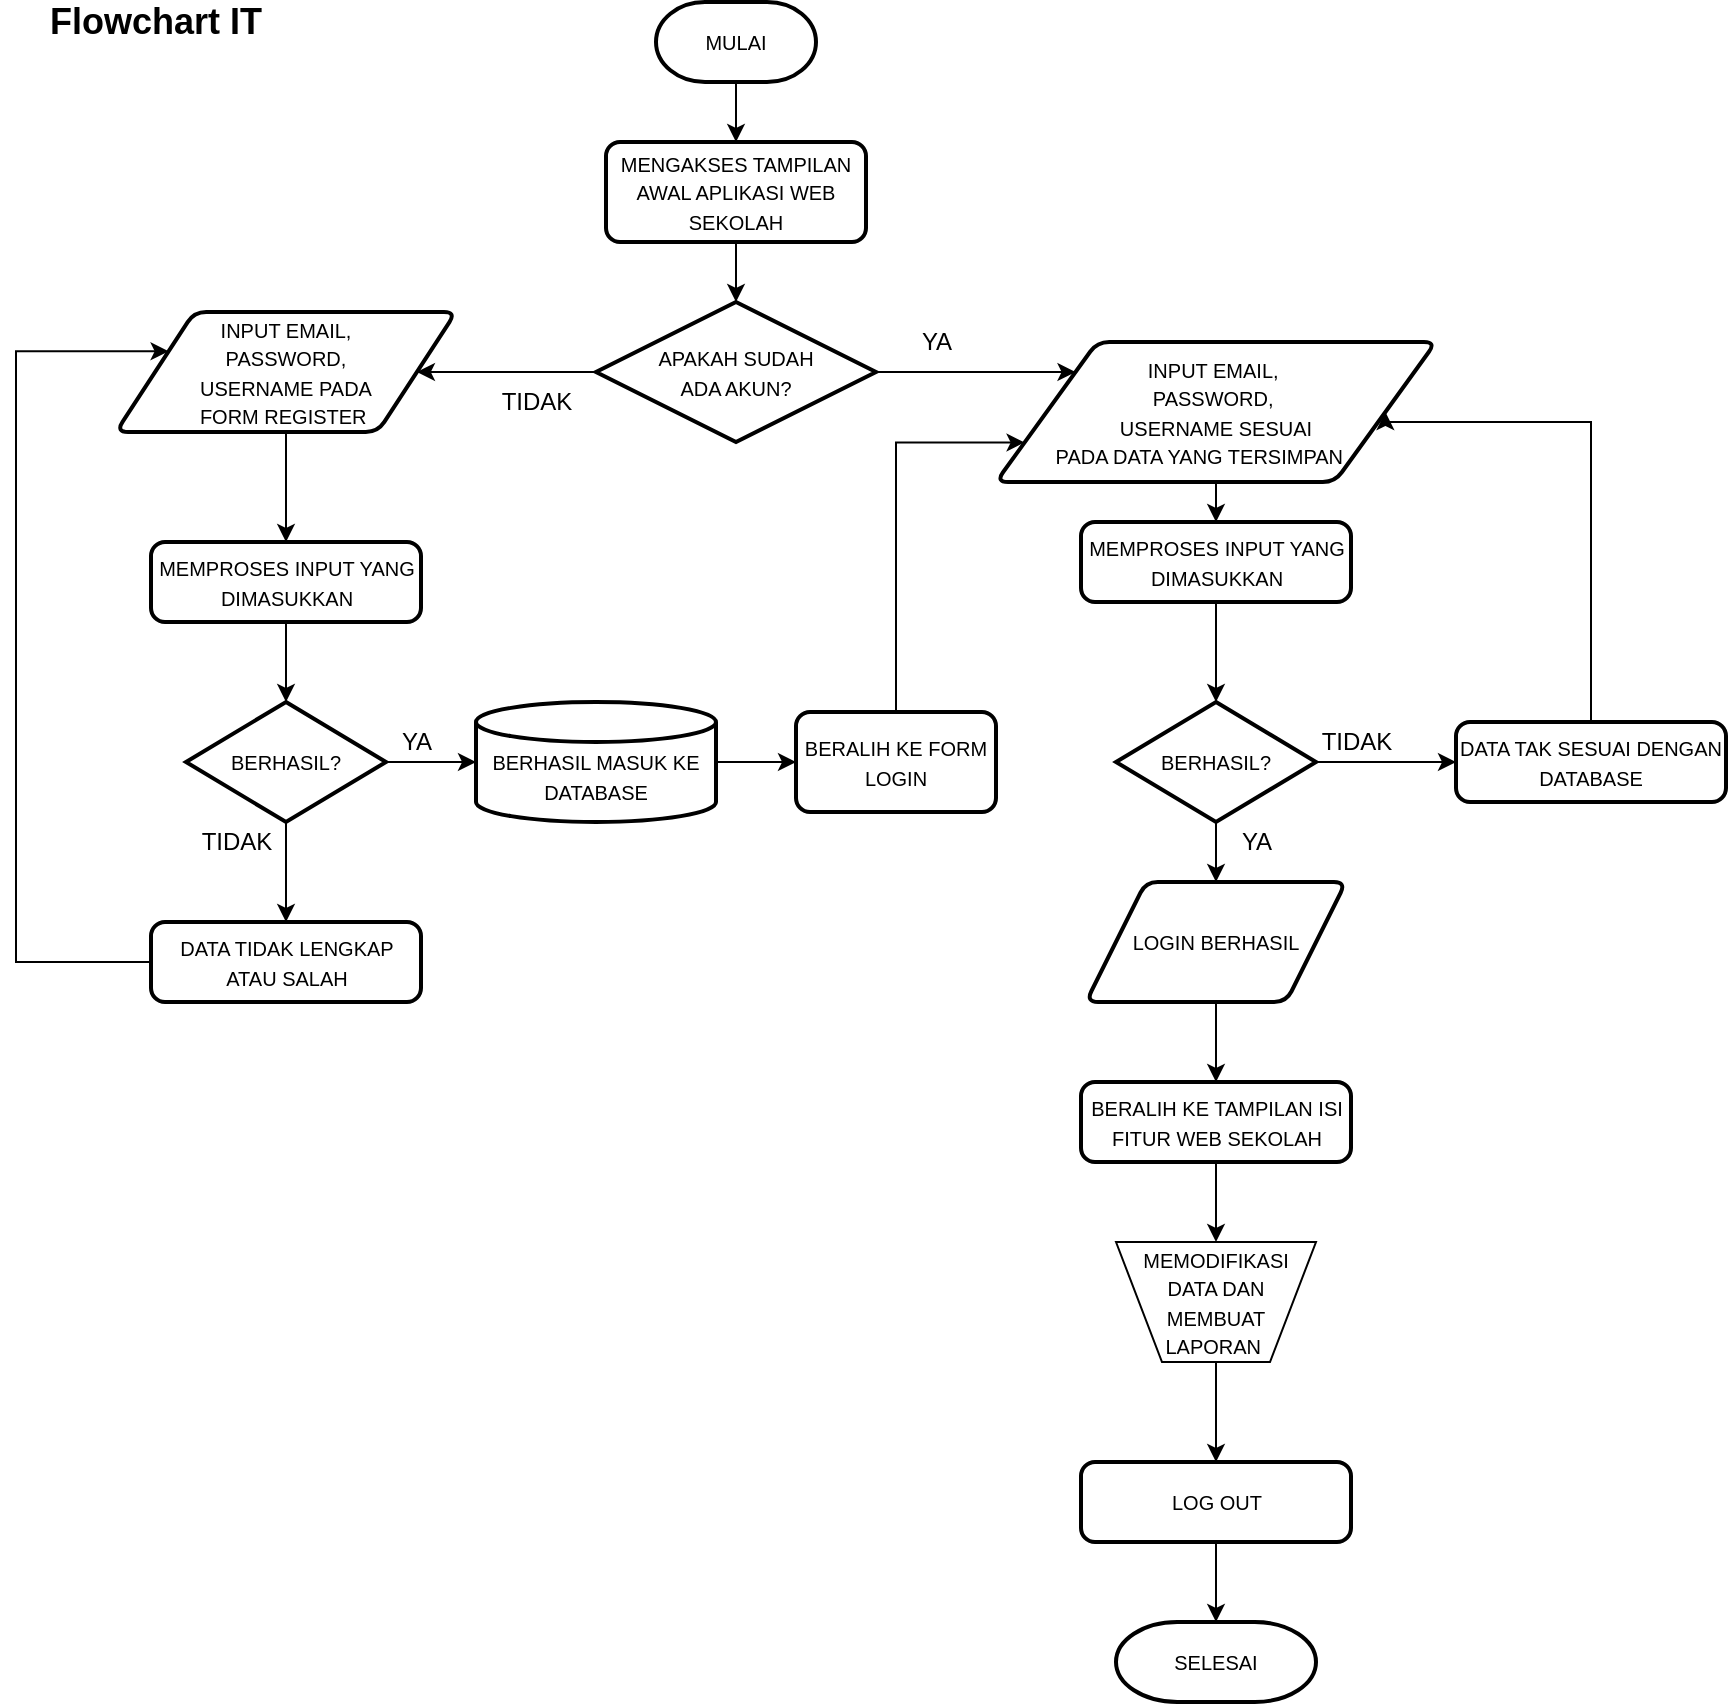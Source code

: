 <mxfile version="13.9.9" type="device" pages="13"><diagram id="6G3Y_T_bJ8MxP_WLjOph" name="IT administrator"><mxGraphModel dx="1022" dy="583" grid="1" gridSize="10" guides="1" tooltips="1" connect="1" arrows="1" fold="1" page="1" pageScale="1" pageWidth="850" pageHeight="1100" math="0" shadow="0"><root><mxCell id="0"/><mxCell id="1" parent="0"/><mxCell id="7Gk8hJ1QYmYXEmixa4nD-11" style="edgeStyle=orthogonalEdgeStyle;rounded=0;orthogonalLoop=1;jettySize=auto;html=1;exitX=0.5;exitY=1;exitDx=0;exitDy=0;exitPerimeter=0;" edge="1" parent="1" source="7Gk8hJ1QYmYXEmixa4nD-1" target="7Gk8hJ1QYmYXEmixa4nD-2"><mxGeometry relative="1" as="geometry"/></mxCell><mxCell id="7Gk8hJ1QYmYXEmixa4nD-1" value="&lt;font style=&quot;font-size: 10px&quot;&gt;MULAI&lt;/font&gt;" style="strokeWidth=2;html=1;shape=mxgraph.flowchart.terminator;whiteSpace=wrap;" vertex="1" parent="1"><mxGeometry x="350" y="20" width="80" height="40" as="geometry"/></mxCell><mxCell id="7Gk8hJ1QYmYXEmixa4nD-12" style="edgeStyle=orthogonalEdgeStyle;rounded=0;orthogonalLoop=1;jettySize=auto;html=1;exitX=0.5;exitY=1;exitDx=0;exitDy=0;entryX=0.5;entryY=0;entryDx=0;entryDy=0;entryPerimeter=0;" edge="1" parent="1" source="7Gk8hJ1QYmYXEmixa4nD-2" target="7Gk8hJ1QYmYXEmixa4nD-3"><mxGeometry relative="1" as="geometry"/></mxCell><mxCell id="7Gk8hJ1QYmYXEmixa4nD-2" value="&lt;font style=&quot;font-size: 10px&quot;&gt;MENGAKSES TAMPILAN AWAL APLIKASI WEB SEKOLAH&lt;/font&gt;" style="rounded=1;whiteSpace=wrap;html=1;absoluteArcSize=1;arcSize=14;strokeWidth=2;" vertex="1" parent="1"><mxGeometry x="325" y="90" width="130" height="50" as="geometry"/></mxCell><mxCell id="7Gk8hJ1QYmYXEmixa4nD-13" style="edgeStyle=orthogonalEdgeStyle;rounded=0;orthogonalLoop=1;jettySize=auto;html=1;exitX=0;exitY=0.5;exitDx=0;exitDy=0;exitPerimeter=0;" edge="1" parent="1" source="7Gk8hJ1QYmYXEmixa4nD-3" target="7Gk8hJ1QYmYXEmixa4nD-5"><mxGeometry relative="1" as="geometry"/></mxCell><mxCell id="7Gk8hJ1QYmYXEmixa4nD-14" style="edgeStyle=orthogonalEdgeStyle;rounded=0;orthogonalLoop=1;jettySize=auto;html=1;exitX=1;exitY=0.5;exitDx=0;exitDy=0;exitPerimeter=0;" edge="1" parent="1" source="7Gk8hJ1QYmYXEmixa4nD-3" target="7Gk8hJ1QYmYXEmixa4nD-8"><mxGeometry relative="1" as="geometry"><Array as="points"><mxPoint x="530" y="205"/><mxPoint x="530" y="205"/></Array></mxGeometry></mxCell><mxCell id="7Gk8hJ1QYmYXEmixa4nD-3" value="&lt;font style=&quot;font-size: 10px&quot;&gt;APAKAH SUDAH &lt;br&gt;ADA AKUN?&lt;/font&gt;" style="strokeWidth=2;html=1;shape=mxgraph.flowchart.decision;whiteSpace=wrap;" vertex="1" parent="1"><mxGeometry x="320" y="170" width="140" height="70" as="geometry"/></mxCell><mxCell id="7Gk8hJ1QYmYXEmixa4nD-15" style="edgeStyle=orthogonalEdgeStyle;rounded=0;orthogonalLoop=1;jettySize=auto;html=1;exitX=0.5;exitY=1;exitDx=0;exitDy=0;" edge="1" parent="1" source="7Gk8hJ1QYmYXEmixa4nD-5" target="7Gk8hJ1QYmYXEmixa4nD-6"><mxGeometry relative="1" as="geometry"/></mxCell><mxCell id="7Gk8hJ1QYmYXEmixa4nD-5" value="&lt;font style=&quot;font-size: 10px&quot;&gt;INPUT EMAIL, &lt;br&gt;PASSWORD, &lt;br&gt;USERNAME PADA &lt;br&gt;FORM REGISTER&amp;nbsp;&lt;/font&gt;" style="shape=parallelogram;html=1;strokeWidth=2;perimeter=parallelogramPerimeter;whiteSpace=wrap;rounded=1;arcSize=12;size=0.23;" vertex="1" parent="1"><mxGeometry x="80" y="175" width="170" height="60" as="geometry"/></mxCell><mxCell id="7Gk8hJ1QYmYXEmixa4nD-17" style="edgeStyle=orthogonalEdgeStyle;rounded=0;orthogonalLoop=1;jettySize=auto;html=1;exitX=0.5;exitY=1;exitDx=0;exitDy=0;entryX=0.5;entryY=0;entryDx=0;entryDy=0;entryPerimeter=0;" edge="1" parent="1" source="7Gk8hJ1QYmYXEmixa4nD-6" target="7Gk8hJ1QYmYXEmixa4nD-9"><mxGeometry relative="1" as="geometry"/></mxCell><mxCell id="7Gk8hJ1QYmYXEmixa4nD-6" value="&lt;font style=&quot;font-size: 10px&quot;&gt;MEMPROSES INPUT YANG DIMASUKKAN&lt;/font&gt;" style="rounded=1;whiteSpace=wrap;html=1;absoluteArcSize=1;arcSize=14;strokeWidth=2;" vertex="1" parent="1"><mxGeometry x="97.5" y="290" width="135" height="40" as="geometry"/></mxCell><mxCell id="7Gk8hJ1QYmYXEmixa4nD-32" style="edgeStyle=orthogonalEdgeStyle;rounded=0;orthogonalLoop=1;jettySize=auto;html=1;exitX=1;exitY=0.5;exitDx=0;exitDy=0;exitPerimeter=0;entryX=0;entryY=0.5;entryDx=0;entryDy=0;" edge="1" parent="1" source="7Gk8hJ1QYmYXEmixa4nD-7" target="7Gk8hJ1QYmYXEmixa4nD-31"><mxGeometry relative="1" as="geometry"/></mxCell><mxCell id="7Gk8hJ1QYmYXEmixa4nD-7" value="&lt;font style=&quot;font-size: 10px&quot;&gt;&lt;br&gt;BERHASIL MASUK KE DATABASE&lt;/font&gt;" style="strokeWidth=2;html=1;shape=mxgraph.flowchart.database;whiteSpace=wrap;" vertex="1" parent="1"><mxGeometry x="260" y="370" width="120" height="60" as="geometry"/></mxCell><mxCell id="7Gk8hJ1QYmYXEmixa4nD-20" style="edgeStyle=orthogonalEdgeStyle;rounded=0;orthogonalLoop=1;jettySize=auto;html=1;exitX=0.5;exitY=1;exitDx=0;exitDy=0;entryX=0.5;entryY=0;entryDx=0;entryDy=0;" edge="1" parent="1" source="7Gk8hJ1QYmYXEmixa4nD-8" target="7Gk8hJ1QYmYXEmixa4nD-19"><mxGeometry relative="1" as="geometry"/></mxCell><mxCell id="7Gk8hJ1QYmYXEmixa4nD-8" value="&lt;font style=&quot;font-size: 10px&quot;&gt;&lt;span&gt;INPUT EMAIL,&amp;nbsp;&lt;/span&gt;&lt;br&gt;&lt;span&gt;PASSWORD,&amp;nbsp;&lt;/span&gt;&lt;br&gt;&lt;span&gt;USERNAME SESUAI &lt;br&gt;PADA DATA YANG TERSIMPAN&amp;nbsp; &amp;nbsp; &amp;nbsp;&amp;nbsp;&lt;/span&gt;&lt;/font&gt;" style="shape=parallelogram;html=1;strokeWidth=2;perimeter=parallelogramPerimeter;whiteSpace=wrap;rounded=1;arcSize=12;size=0.23;" vertex="1" parent="1"><mxGeometry x="520" y="190" width="220" height="70" as="geometry"/></mxCell><mxCell id="7Gk8hJ1QYmYXEmixa4nD-18" style="edgeStyle=orthogonalEdgeStyle;rounded=0;orthogonalLoop=1;jettySize=auto;html=1;exitX=1;exitY=0.5;exitDx=0;exitDy=0;exitPerimeter=0;" edge="1" parent="1" source="7Gk8hJ1QYmYXEmixa4nD-9" target="7Gk8hJ1QYmYXEmixa4nD-7"><mxGeometry relative="1" as="geometry"/></mxCell><mxCell id="7Gk8hJ1QYmYXEmixa4nD-48" style="edgeStyle=orthogonalEdgeStyle;rounded=0;orthogonalLoop=1;jettySize=auto;html=1;exitX=0.5;exitY=1;exitDx=0;exitDy=0;exitPerimeter=0;" edge="1" parent="1" source="7Gk8hJ1QYmYXEmixa4nD-9" target="7Gk8hJ1QYmYXEmixa4nD-47"><mxGeometry relative="1" as="geometry"/></mxCell><mxCell id="7Gk8hJ1QYmYXEmixa4nD-9" value="&lt;font style=&quot;font-size: 10px&quot;&gt;BERHASIL?&lt;/font&gt;" style="strokeWidth=2;html=1;shape=mxgraph.flowchart.decision;whiteSpace=wrap;" vertex="1" parent="1"><mxGeometry x="115" y="370" width="100" height="60" as="geometry"/></mxCell><mxCell id="7Gk8hJ1QYmYXEmixa4nD-38" style="edgeStyle=orthogonalEdgeStyle;rounded=0;orthogonalLoop=1;jettySize=auto;html=1;exitX=0.5;exitY=1;exitDx=0;exitDy=0;entryX=0.5;entryY=0;entryDx=0;entryDy=0;entryPerimeter=0;" edge="1" parent="1" source="7Gk8hJ1QYmYXEmixa4nD-19" target="7Gk8hJ1QYmYXEmixa4nD-22"><mxGeometry relative="1" as="geometry"/></mxCell><mxCell id="7Gk8hJ1QYmYXEmixa4nD-19" value="&lt;font style=&quot;font-size: 10px&quot;&gt;MEMPROSES INPUT YANG DIMASUKKAN&lt;/font&gt;" style="rounded=1;whiteSpace=wrap;html=1;absoluteArcSize=1;arcSize=14;strokeWidth=2;" vertex="1" parent="1"><mxGeometry x="562.5" y="280" width="135" height="40" as="geometry"/></mxCell><mxCell id="7Gk8hJ1QYmYXEmixa4nD-39" style="edgeStyle=orthogonalEdgeStyle;rounded=0;orthogonalLoop=1;jettySize=auto;html=1;exitX=0.5;exitY=1;exitDx=0;exitDy=0;exitPerimeter=0;entryX=0.5;entryY=0;entryDx=0;entryDy=0;" edge="1" parent="1" source="7Gk8hJ1QYmYXEmixa4nD-22" target="7Gk8hJ1QYmYXEmixa4nD-24"><mxGeometry relative="1" as="geometry"/></mxCell><mxCell id="rxULV02WCM2rynWHw1E6-7" style="edgeStyle=orthogonalEdgeStyle;rounded=0;orthogonalLoop=1;jettySize=auto;html=1;exitX=1;exitY=0.5;exitDx=0;exitDy=0;exitPerimeter=0;" edge="1" parent="1" source="7Gk8hJ1QYmYXEmixa4nD-22" target="rxULV02WCM2rynWHw1E6-1"><mxGeometry relative="1" as="geometry"/></mxCell><mxCell id="7Gk8hJ1QYmYXEmixa4nD-22" value="&lt;font style=&quot;font-size: 10px&quot;&gt;BERHASIL?&lt;/font&gt;" style="strokeWidth=2;html=1;shape=mxgraph.flowchart.decision;whiteSpace=wrap;" vertex="1" parent="1"><mxGeometry x="580" y="370" width="100" height="60" as="geometry"/></mxCell><mxCell id="7Gk8hJ1QYmYXEmixa4nD-40" style="edgeStyle=orthogonalEdgeStyle;rounded=0;orthogonalLoop=1;jettySize=auto;html=1;exitX=0.5;exitY=1;exitDx=0;exitDy=0;" edge="1" parent="1" source="7Gk8hJ1QYmYXEmixa4nD-24" target="7Gk8hJ1QYmYXEmixa4nD-25"><mxGeometry relative="1" as="geometry"/></mxCell><mxCell id="7Gk8hJ1QYmYXEmixa4nD-24" value="&lt;font style=&quot;font-size: 10px&quot;&gt;LOGIN BERHASIL&lt;/font&gt;" style="shape=parallelogram;html=1;strokeWidth=2;perimeter=parallelogramPerimeter;whiteSpace=wrap;rounded=1;arcSize=12;size=0.23;" vertex="1" parent="1"><mxGeometry x="565" y="460" width="130" height="60" as="geometry"/></mxCell><mxCell id="7Gk8hJ1QYmYXEmixa4nD-41" style="edgeStyle=orthogonalEdgeStyle;rounded=0;orthogonalLoop=1;jettySize=auto;html=1;exitX=0.5;exitY=1;exitDx=0;exitDy=0;entryX=0.5;entryY=0;entryDx=0;entryDy=0;" edge="1" parent="1" source="7Gk8hJ1QYmYXEmixa4nD-25" target="7Gk8hJ1QYmYXEmixa4nD-26"><mxGeometry relative="1" as="geometry"/></mxCell><mxCell id="7Gk8hJ1QYmYXEmixa4nD-25" value="&lt;font style=&quot;font-size: 10px&quot;&gt;BERALIH KE TAMPILAN ISI FITUR WEB SEKOLAH&lt;/font&gt;" style="rounded=1;whiteSpace=wrap;html=1;absoluteArcSize=1;arcSize=14;strokeWidth=2;" vertex="1" parent="1"><mxGeometry x="562.5" y="560" width="135" height="40" as="geometry"/></mxCell><mxCell id="7Gk8hJ1QYmYXEmixa4nD-44" style="edgeStyle=orthogonalEdgeStyle;rounded=0;orthogonalLoop=1;jettySize=auto;html=1;exitX=0.5;exitY=1;exitDx=0;exitDy=0;entryX=0.5;entryY=0;entryDx=0;entryDy=0;" edge="1" parent="1" source="7Gk8hJ1QYmYXEmixa4nD-26" target="7Gk8hJ1QYmYXEmixa4nD-29"><mxGeometry relative="1" as="geometry"/></mxCell><mxCell id="7Gk8hJ1QYmYXEmixa4nD-26" value="" style="verticalLabelPosition=bottom;verticalAlign=top;html=1;shape=trapezoid;perimeter=trapezoidPerimeter;whiteSpace=wrap;size=0.23;arcSize=10;flipV=1;" vertex="1" parent="1"><mxGeometry x="580" y="640" width="100" height="60" as="geometry"/></mxCell><mxCell id="7Gk8hJ1QYmYXEmixa4nD-27" value="&lt;span style=&quot;font-size: 10px&quot;&gt;MEMODIFIKASI DATA DAN MEMBUAT LAPORAN&amp;nbsp;&lt;/span&gt;" style="text;html=1;strokeColor=none;fillColor=none;align=center;verticalAlign=middle;whiteSpace=wrap;rounded=0;" vertex="1" parent="1"><mxGeometry x="610" y="660" width="40" height="20" as="geometry"/></mxCell><mxCell id="7Gk8hJ1QYmYXEmixa4nD-53" style="edgeStyle=orthogonalEdgeStyle;rounded=0;orthogonalLoop=1;jettySize=auto;html=1;exitX=0.5;exitY=1;exitDx=0;exitDy=0;" edge="1" parent="1" source="7Gk8hJ1QYmYXEmixa4nD-29" target="7Gk8hJ1QYmYXEmixa4nD-51"><mxGeometry relative="1" as="geometry"/></mxCell><mxCell id="7Gk8hJ1QYmYXEmixa4nD-29" value="&lt;font style=&quot;font-size: 10px&quot;&gt;LOG OUT&lt;/font&gt;" style="rounded=1;whiteSpace=wrap;html=1;absoluteArcSize=1;arcSize=14;strokeWidth=2;" vertex="1" parent="1"><mxGeometry x="562.5" y="750" width="135" height="40" as="geometry"/></mxCell><mxCell id="7Gk8hJ1QYmYXEmixa4nD-37" style="edgeStyle=orthogonalEdgeStyle;rounded=0;orthogonalLoop=1;jettySize=auto;html=1;exitX=0.5;exitY=0;exitDx=0;exitDy=0;entryX=0;entryY=0.75;entryDx=0;entryDy=0;" edge="1" parent="1" source="7Gk8hJ1QYmYXEmixa4nD-31" target="7Gk8hJ1QYmYXEmixa4nD-8"><mxGeometry relative="1" as="geometry"><Array as="points"><mxPoint x="470" y="240"/></Array></mxGeometry></mxCell><mxCell id="7Gk8hJ1QYmYXEmixa4nD-31" value="&lt;font style=&quot;font-size: 10px&quot;&gt;BERALIH KE FORM LOGIN&lt;/font&gt;" style="rounded=1;whiteSpace=wrap;html=1;absoluteArcSize=1;arcSize=14;strokeWidth=2;" vertex="1" parent="1"><mxGeometry x="420" y="375" width="100" height="50" as="geometry"/></mxCell><mxCell id="7Gk8hJ1QYmYXEmixa4nD-50" style="edgeStyle=orthogonalEdgeStyle;rounded=0;orthogonalLoop=1;jettySize=auto;html=1;exitX=0;exitY=0.5;exitDx=0;exitDy=0;entryX=0;entryY=0.25;entryDx=0;entryDy=0;" edge="1" parent="1" source="7Gk8hJ1QYmYXEmixa4nD-47" target="7Gk8hJ1QYmYXEmixa4nD-5"><mxGeometry relative="1" as="geometry"><Array as="points"><mxPoint x="30" y="500"/><mxPoint x="30" y="195"/></Array></mxGeometry></mxCell><mxCell id="7Gk8hJ1QYmYXEmixa4nD-47" value="&lt;font style=&quot;font-size: 10px&quot;&gt;DATA TIDAK LENGKAP ATAU SALAH&lt;/font&gt;" style="rounded=1;whiteSpace=wrap;html=1;absoluteArcSize=1;arcSize=14;strokeWidth=2;" vertex="1" parent="1"><mxGeometry x="97.5" y="480" width="135" height="40" as="geometry"/></mxCell><mxCell id="7Gk8hJ1QYmYXEmixa4nD-51" value="&lt;font style=&quot;font-size: 10px&quot;&gt;SELESAI&lt;/font&gt;" style="strokeWidth=2;html=1;shape=mxgraph.flowchart.terminator;whiteSpace=wrap;" vertex="1" parent="1"><mxGeometry x="580" y="830" width="100" height="40" as="geometry"/></mxCell><mxCell id="eumbJ6xTUFEBWFgBgW8l-1" value="&lt;font style=&quot;font-size: 18px&quot;&gt;&lt;b&gt;Flowchart IT&lt;/b&gt;&lt;/font&gt;" style="text;html=1;strokeColor=none;fillColor=none;align=center;verticalAlign=middle;whiteSpace=wrap;rounded=0;" vertex="1" parent="1"><mxGeometry x="40" y="20" width="120" height="20" as="geometry"/></mxCell><mxCell id="rxULV02WCM2rynWHw1E6-2" style="edgeStyle=orthogonalEdgeStyle;rounded=0;orthogonalLoop=1;jettySize=auto;html=1;exitX=0.5;exitY=0;exitDx=0;exitDy=0;entryX=1;entryY=0.5;entryDx=0;entryDy=0;" edge="1" parent="1" source="rxULV02WCM2rynWHw1E6-1" target="7Gk8hJ1QYmYXEmixa4nD-8"><mxGeometry relative="1" as="geometry"><Array as="points"><mxPoint x="818" y="230"/><mxPoint x="715" y="230"/></Array></mxGeometry></mxCell><mxCell id="rxULV02WCM2rynWHw1E6-1" value="&lt;span style=&quot;font-size: 10px&quot;&gt;DATA TAK SESUAI DENGAN DATABASE&lt;/span&gt;" style="rounded=1;whiteSpace=wrap;html=1;absoluteArcSize=1;arcSize=14;strokeWidth=2;" vertex="1" parent="1"><mxGeometry x="750" y="380" width="135" height="40" as="geometry"/></mxCell><mxCell id="rxULV02WCM2rynWHw1E6-3" value="TIDAK" style="text;html=1;align=center;verticalAlign=middle;resizable=0;points=[];autosize=1;" vertex="1" parent="1"><mxGeometry x="265" y="210" width="50" height="20" as="geometry"/></mxCell><mxCell id="rxULV02WCM2rynWHw1E6-4" value="YA" style="text;html=1;align=center;verticalAlign=middle;resizable=0;points=[];autosize=1;" vertex="1" parent="1"><mxGeometry x="475" y="180" width="30" height="20" as="geometry"/></mxCell><mxCell id="rxULV02WCM2rynWHw1E6-5" value="TIDAK" style="text;html=1;align=center;verticalAlign=middle;resizable=0;points=[];autosize=1;" vertex="1" parent="1"><mxGeometry x="115" y="430" width="50" height="20" as="geometry"/></mxCell><mxCell id="rxULV02WCM2rynWHw1E6-6" value="YA" style="text;html=1;align=center;verticalAlign=middle;resizable=0;points=[];autosize=1;" vertex="1" parent="1"><mxGeometry x="215" y="380" width="30" height="20" as="geometry"/></mxCell><mxCell id="rxULV02WCM2rynWHw1E6-8" value="YA" style="text;html=1;align=center;verticalAlign=middle;resizable=0;points=[];autosize=1;" vertex="1" parent="1"><mxGeometry x="635" y="430" width="30" height="20" as="geometry"/></mxCell><mxCell id="rxULV02WCM2rynWHw1E6-9" value="TIDAK" style="text;html=1;align=center;verticalAlign=middle;resizable=0;points=[];autosize=1;" vertex="1" parent="1"><mxGeometry x="675" y="380" width="50" height="20" as="geometry"/></mxCell></root></mxGraphModel></diagram><diagram id="ui5yyhvwg4uxiVi-zXbb" name="guru"><mxGraphModel dx="1022" dy="583" grid="1" gridSize="10" guides="1" tooltips="1" connect="1" arrows="1" fold="1" page="1" pageScale="1" pageWidth="850" pageHeight="1100" math="0" shadow="0"><root><mxCell id="1nYximIzjB20X0do8Aw_-0"/><mxCell id="1nYximIzjB20X0do8Aw_-1" parent="1nYximIzjB20X0do8Aw_-0"/><mxCell id="FgVKLxcn6A98L66NXAzM-2" style="edgeStyle=orthogonalEdgeStyle;rounded=0;orthogonalLoop=1;jettySize=auto;html=1;exitX=0.5;exitY=1;exitDx=0;exitDy=0;exitPerimeter=0;entryX=0.5;entryY=0;entryDx=0;entryDy=0;" edge="1" parent="1nYximIzjB20X0do8Aw_-1" source="jIsv030TvsBkJJTT5j_0-1" target="FgVKLxcn6A98L66NXAzM-0"><mxGeometry relative="1" as="geometry"/></mxCell><mxCell id="jIsv030TvsBkJJTT5j_0-1" value="&lt;font style=&quot;font-size: 10px&quot;&gt;MULAI&lt;/font&gt;" style="strokeWidth=2;html=1;shape=mxgraph.flowchart.terminator;whiteSpace=wrap;" vertex="1" parent="1nYximIzjB20X0do8Aw_-1"><mxGeometry x="350" y="20" width="80" height="40" as="geometry"/></mxCell><mxCell id="mST7s4LZ0oAENEHmTvwk-0" style="edgeStyle=orthogonalEdgeStyle;rounded=0;orthogonalLoop=1;jettySize=auto;html=1;exitX=0.5;exitY=1;exitDx=0;exitDy=0;" edge="1" parent="1nYximIzjB20X0do8Aw_-1" source="jIsv030TvsBkJJTT5j_0-3" target="jIsv030TvsBkJJTT5j_0-14"><mxGeometry relative="1" as="geometry"/></mxCell><mxCell id="jIsv030TvsBkJJTT5j_0-3" value="&lt;font style=&quot;font-size: 10px&quot;&gt;MENGAKSES TAMPILAN AWAL APLIKASI WEB SEKOLAH DAN BERALIH KE LOGIN&lt;/font&gt;" style="rounded=1;whiteSpace=wrap;html=1;absoluteArcSize=1;arcSize=14;strokeWidth=2;" vertex="1" parent="1nYximIzjB20X0do8Aw_-1"><mxGeometry x="325" y="180" width="130" height="60" as="geometry"/></mxCell><mxCell id="jIsv030TvsBkJJTT5j_0-13" style="edgeStyle=orthogonalEdgeStyle;rounded=0;orthogonalLoop=1;jettySize=auto;html=1;exitX=0.5;exitY=1;exitDx=0;exitDy=0;entryX=0.5;entryY=0;entryDx=0;entryDy=0;" edge="1" parent="1nYximIzjB20X0do8Aw_-1" source="jIsv030TvsBkJJTT5j_0-14" target="jIsv030TvsBkJJTT5j_0-19"><mxGeometry relative="1" as="geometry"/></mxCell><mxCell id="jIsv030TvsBkJJTT5j_0-14" value="&lt;font style=&quot;font-size: 10px&quot;&gt;&lt;span&gt;INPUT EMAIL,&amp;nbsp;&lt;/span&gt;&lt;br&gt;&lt;span&gt;PASSWORD,&amp;nbsp;&lt;/span&gt;&lt;br&gt;&lt;span&gt;USERNAME SESUAI &lt;br&gt;PADA DATA YANG TERSIMPAN&amp;nbsp; &amp;nbsp; &amp;nbsp;&amp;nbsp;&lt;/span&gt;&lt;/font&gt;" style="shape=parallelogram;html=1;strokeWidth=2;perimeter=parallelogramPerimeter;whiteSpace=wrap;rounded=1;arcSize=12;size=0.23;" vertex="1" parent="1nYximIzjB20X0do8Aw_-1"><mxGeometry x="280" y="270" width="220" height="70" as="geometry"/></mxCell><mxCell id="jIsv030TvsBkJJTT5j_0-18" style="edgeStyle=orthogonalEdgeStyle;rounded=0;orthogonalLoop=1;jettySize=auto;html=1;exitX=0.5;exitY=1;exitDx=0;exitDy=0;entryX=0.5;entryY=0;entryDx=0;entryDy=0;entryPerimeter=0;" edge="1" parent="1nYximIzjB20X0do8Aw_-1" source="jIsv030TvsBkJJTT5j_0-19" target="jIsv030TvsBkJJTT5j_0-21"><mxGeometry relative="1" as="geometry"/></mxCell><mxCell id="jIsv030TvsBkJJTT5j_0-19" value="&lt;font style=&quot;font-size: 10px&quot;&gt;MEMPROSES INPUT YANG DIMASUKKAN&lt;/font&gt;" style="rounded=1;whiteSpace=wrap;html=1;absoluteArcSize=1;arcSize=14;strokeWidth=2;" vertex="1" parent="1nYximIzjB20X0do8Aw_-1"><mxGeometry x="322.5" y="380" width="135" height="40" as="geometry"/></mxCell><mxCell id="t5NIyNuGRtaBqbr29f_f-1" style="edgeStyle=orthogonalEdgeStyle;rounded=0;orthogonalLoop=1;jettySize=auto;html=1;exitX=1;exitY=0.5;exitDx=0;exitDy=0;exitPerimeter=0;entryX=0;entryY=0.5;entryDx=0;entryDy=0;" edge="1" parent="1nYximIzjB20X0do8Aw_-1" source="jIsv030TvsBkJJTT5j_0-21" target="t5NIyNuGRtaBqbr29f_f-0"><mxGeometry relative="1" as="geometry"/></mxCell><mxCell id="ZypIvPM26-sJMFk6Oy7Y-1" style="edgeStyle=orthogonalEdgeStyle;rounded=0;orthogonalLoop=1;jettySize=auto;html=1;exitX=0.5;exitY=1;exitDx=0;exitDy=0;exitPerimeter=0;entryX=0.5;entryY=0;entryDx=0;entryDy=0;entryPerimeter=0;" edge="1" parent="1nYximIzjB20X0do8Aw_-1" source="jIsv030TvsBkJJTT5j_0-21" target="ZypIvPM26-sJMFk6Oy7Y-0"><mxGeometry relative="1" as="geometry"/></mxCell><mxCell id="jIsv030TvsBkJJTT5j_0-21" value="&lt;font style=&quot;font-size: 10px&quot;&gt;BERHASIL?&lt;/font&gt;" style="strokeWidth=2;html=1;shape=mxgraph.flowchart.decision;whiteSpace=wrap;" vertex="1" parent="1nYximIzjB20X0do8Aw_-1"><mxGeometry x="340" y="470" width="100" height="60" as="geometry"/></mxCell><mxCell id="jIsv030TvsBkJJTT5j_0-22" style="edgeStyle=orthogonalEdgeStyle;rounded=0;orthogonalLoop=1;jettySize=auto;html=1;exitX=0.5;exitY=1;exitDx=0;exitDy=0;" edge="1" parent="1nYximIzjB20X0do8Aw_-1" source="jIsv030TvsBkJJTT5j_0-23" target="jIsv030TvsBkJJTT5j_0-25"><mxGeometry relative="1" as="geometry"/></mxCell><mxCell id="jIsv030TvsBkJJTT5j_0-23" value="&lt;font style=&quot;font-size: 10px&quot;&gt;LOGIN BERHASIL&lt;/font&gt;" style="shape=parallelogram;html=1;strokeWidth=2;perimeter=parallelogramPerimeter;whiteSpace=wrap;rounded=1;arcSize=12;size=0.23;" vertex="1" parent="1nYximIzjB20X0do8Aw_-1"><mxGeometry x="325" y="670" width="130" height="60" as="geometry"/></mxCell><mxCell id="jIsv030TvsBkJJTT5j_0-24" style="edgeStyle=orthogonalEdgeStyle;rounded=0;orthogonalLoop=1;jettySize=auto;html=1;exitX=0.5;exitY=1;exitDx=0;exitDy=0;entryX=0.5;entryY=0;entryDx=0;entryDy=0;" edge="1" parent="1nYximIzjB20X0do8Aw_-1" source="jIsv030TvsBkJJTT5j_0-25" target="jIsv030TvsBkJJTT5j_0-27"><mxGeometry relative="1" as="geometry"/></mxCell><mxCell id="jIsv030TvsBkJJTT5j_0-25" value="&lt;font style=&quot;font-size: 10px&quot;&gt;BERALIH KE TAMPILAN ISI FITUR WEB SEKOLAH&lt;/font&gt;" style="rounded=1;whiteSpace=wrap;html=1;absoluteArcSize=1;arcSize=14;strokeWidth=2;" vertex="1" parent="1nYximIzjB20X0do8Aw_-1"><mxGeometry x="322.5" y="770" width="135" height="40" as="geometry"/></mxCell><mxCell id="jIsv030TvsBkJJTT5j_0-26" style="edgeStyle=orthogonalEdgeStyle;rounded=0;orthogonalLoop=1;jettySize=auto;html=1;exitX=0.5;exitY=1;exitDx=0;exitDy=0;entryX=0.5;entryY=0;entryDx=0;entryDy=0;" edge="1" parent="1nYximIzjB20X0do8Aw_-1" source="jIsv030TvsBkJJTT5j_0-27" target="jIsv030TvsBkJJTT5j_0-30"><mxGeometry relative="1" as="geometry"/></mxCell><mxCell id="jIsv030TvsBkJJTT5j_0-27" value="" style="verticalLabelPosition=bottom;verticalAlign=top;html=1;shape=trapezoid;perimeter=trapezoidPerimeter;whiteSpace=wrap;size=0.23;arcSize=10;flipV=1;" vertex="1" parent="1nYximIzjB20X0do8Aw_-1"><mxGeometry x="340" y="850" width="100" height="60" as="geometry"/></mxCell><mxCell id="jIsv030TvsBkJJTT5j_0-28" value="&lt;span style=&quot;font-size: 10px&quot;&gt;MEMODIFIKASI DATA DAN MEMBUAT LAPORAN&amp;nbsp;&lt;/span&gt;" style="text;html=1;strokeColor=none;fillColor=none;align=center;verticalAlign=middle;whiteSpace=wrap;rounded=0;" vertex="1" parent="1nYximIzjB20X0do8Aw_-1"><mxGeometry x="370" y="870" width="40" height="20" as="geometry"/></mxCell><mxCell id="jIsv030TvsBkJJTT5j_0-29" style="edgeStyle=orthogonalEdgeStyle;rounded=0;orthogonalLoop=1;jettySize=auto;html=1;exitX=0.5;exitY=1;exitDx=0;exitDy=0;" edge="1" parent="1nYximIzjB20X0do8Aw_-1" source="jIsv030TvsBkJJTT5j_0-30" target="jIsv030TvsBkJJTT5j_0-35"><mxGeometry relative="1" as="geometry"/></mxCell><mxCell id="jIsv030TvsBkJJTT5j_0-30" value="&lt;font style=&quot;font-size: 10px&quot;&gt;LOG OUT&lt;/font&gt;" style="rounded=1;whiteSpace=wrap;html=1;absoluteArcSize=1;arcSize=14;strokeWidth=2;" vertex="1" parent="1nYximIzjB20X0do8Aw_-1"><mxGeometry x="322.5" y="960" width="135" height="40" as="geometry"/></mxCell><mxCell id="jIsv030TvsBkJJTT5j_0-33" style="edgeStyle=orthogonalEdgeStyle;rounded=0;orthogonalLoop=1;jettySize=auto;html=1;exitX=0;exitY=0.5;exitDx=0;exitDy=0;entryX=0;entryY=0.25;entryDx=0;entryDy=0;" edge="1" parent="1nYximIzjB20X0do8Aw_-1" source="jIsv030TvsBkJJTT5j_0-34"><mxGeometry relative="1" as="geometry"><Array as="points"><mxPoint x="30" y="500"/><mxPoint x="30" y="195"/></Array><mxPoint x="106.3" y="194.641" as="targetPoint"/></mxGeometry></mxCell><mxCell id="jIsv030TvsBkJJTT5j_0-35" value="&lt;font style=&quot;font-size: 10px&quot;&gt;SELESAI&lt;/font&gt;" style="strokeWidth=2;html=1;shape=mxgraph.flowchart.terminator;whiteSpace=wrap;" vertex="1" parent="1nYximIzjB20X0do8Aw_-1"><mxGeometry x="340" y="1060" width="100" height="40" as="geometry"/></mxCell><mxCell id="jIsv030TvsBkJJTT5j_0-36" value="&lt;font style=&quot;font-size: 18px&quot;&gt;&lt;b&gt;Flowchart Guru&lt;/b&gt;&lt;/font&gt;" style="text;html=1;strokeColor=none;fillColor=none;align=center;verticalAlign=middle;whiteSpace=wrap;rounded=0;" vertex="1" parent="1nYximIzjB20X0do8Aw_-1"><mxGeometry x="40" y="20" width="120" height="20" as="geometry"/></mxCell><mxCell id="t5NIyNuGRtaBqbr29f_f-2" style="edgeStyle=orthogonalEdgeStyle;rounded=0;orthogonalLoop=1;jettySize=auto;html=1;exitX=0.5;exitY=0;exitDx=0;exitDy=0;entryX=1;entryY=0.5;entryDx=0;entryDy=0;" edge="1" parent="1nYximIzjB20X0do8Aw_-1" source="t5NIyNuGRtaBqbr29f_f-0" target="jIsv030TvsBkJJTT5j_0-14"><mxGeometry relative="1" as="geometry"><Array as="points"><mxPoint x="598" y="305"/></Array></mxGeometry></mxCell><mxCell id="t5NIyNuGRtaBqbr29f_f-0" value="&lt;span style=&quot;font-size: 10px&quot;&gt;DATA TAK SESUAI DENGAN DATABASE&lt;/span&gt;" style="rounded=1;whiteSpace=wrap;html=1;absoluteArcSize=1;arcSize=14;strokeWidth=2;" vertex="1" parent="1nYximIzjB20X0do8Aw_-1"><mxGeometry x="530" y="480" width="135" height="40" as="geometry"/></mxCell><mxCell id="ZypIvPM26-sJMFk6Oy7Y-2" style="edgeStyle=orthogonalEdgeStyle;rounded=0;orthogonalLoop=1;jettySize=auto;html=1;exitX=0.5;exitY=1;exitDx=0;exitDy=0;exitPerimeter=0;entryX=0.5;entryY=0;entryDx=0;entryDy=0;" edge="1" parent="1nYximIzjB20X0do8Aw_-1" source="ZypIvPM26-sJMFk6Oy7Y-0" target="jIsv030TvsBkJJTT5j_0-23"><mxGeometry relative="1" as="geometry"/></mxCell><mxCell id="ZypIvPM26-sJMFk6Oy7Y-0" value="&lt;font style=&quot;font-size: 10px&quot;&gt;&lt;br&gt;BERHASIL MENGAMBILDATA DARI DATABASE&amp;nbsp;&lt;/font&gt;" style="strokeWidth=2;html=1;shape=mxgraph.flowchart.database;whiteSpace=wrap;fillColor=#FFFFFF;" vertex="1" parent="1nYximIzjB20X0do8Aw_-1"><mxGeometry x="330" y="560" width="120" height="70" as="geometry"/></mxCell><mxCell id="qdafeVKeX7SDB13cLHPY-0" value="TIDAK" style="text;html=1;align=center;verticalAlign=middle;resizable=0;points=[];autosize=1;" vertex="1" parent="1nYximIzjB20X0do8Aw_-1"><mxGeometry x="435" y="480" width="50" height="20" as="geometry"/></mxCell><mxCell id="qdafeVKeX7SDB13cLHPY-1" value="YA" style="text;html=1;align=center;verticalAlign=middle;resizable=0;points=[];autosize=1;" vertex="1" parent="1nYximIzjB20X0do8Aw_-1"><mxGeometry x="395" y="530" width="30" height="20" as="geometry"/></mxCell><mxCell id="FgVKLxcn6A98L66NXAzM-3" style="edgeStyle=orthogonalEdgeStyle;rounded=0;orthogonalLoop=1;jettySize=auto;html=1;exitX=0.5;exitY=1;exitDx=0;exitDy=0;entryX=0.5;entryY=0;entryDx=0;entryDy=0;" edge="1" parent="1nYximIzjB20X0do8Aw_-1" source="FgVKLxcn6A98L66NXAzM-0" target="jIsv030TvsBkJJTT5j_0-3"><mxGeometry relative="1" as="geometry"/></mxCell><mxCell id="FgVKLxcn6A98L66NXAzM-0" value="" style="verticalLabelPosition=bottom;verticalAlign=top;html=1;shape=trapezoid;perimeter=trapezoidPerimeter;whiteSpace=wrap;size=0.23;arcSize=10;flipV=1;" vertex="1" parent="1nYximIzjB20X0do8Aw_-1"><mxGeometry x="315" y="90" width="150" height="60" as="geometry"/></mxCell><mxCell id="FgVKLxcn6A98L66NXAzM-1" value="&lt;span style=&quot;font-size: 10px&quot;&gt;MENDAPATKAN AKUN PADA IT&lt;/span&gt;" style="text;html=1;strokeColor=none;fillColor=none;align=center;verticalAlign=middle;whiteSpace=wrap;rounded=0;" vertex="1" parent="1nYximIzjB20X0do8Aw_-1"><mxGeometry x="370" y="110" width="40" height="20" as="geometry"/></mxCell></root></mxGraphModel></diagram><diagram id="_wodmQMo4I83ax9TFlKB" name="siswa"><mxGraphModel dx="1022" dy="583" grid="1" gridSize="10" guides="1" tooltips="1" connect="1" arrows="1" fold="1" page="1" pageScale="1" pageWidth="850" pageHeight="1100" math="0" shadow="0"><root><mxCell id="Cxa3SpUuZcoYe5kmpikW-0"/><mxCell id="Cxa3SpUuZcoYe5kmpikW-1" parent="Cxa3SpUuZcoYe5kmpikW-0"/><mxCell id="U_Qb4KCvdE4cVen3E3Zs-15" style="edgeStyle=orthogonalEdgeStyle;rounded=0;orthogonalLoop=1;jettySize=auto;html=1;exitX=0.5;exitY=1;exitDx=0;exitDy=0;exitPerimeter=0;entryX=0.5;entryY=0;entryDx=0;entryDy=0;" edge="1" parent="Cxa3SpUuZcoYe5kmpikW-1" source="tiapezqxD8tEOeTE_Wmc-1" target="U_Qb4KCvdE4cVen3E3Zs-13"><mxGeometry relative="1" as="geometry"/></mxCell><mxCell id="tiapezqxD8tEOeTE_Wmc-1" value="&lt;font style=&quot;font-size: 10px&quot;&gt;MULAI&lt;/font&gt;" style="strokeWidth=2;html=1;shape=mxgraph.flowchart.terminator;whiteSpace=wrap;" vertex="1" parent="Cxa3SpUuZcoYe5kmpikW-1"><mxGeometry x="350" y="20" width="80" height="40" as="geometry"/></mxCell><mxCell id="tiapezqxD8tEOeTE_Wmc-2" style="edgeStyle=orthogonalEdgeStyle;rounded=0;orthogonalLoop=1;jettySize=auto;html=1;exitX=0.5;exitY=1;exitDx=0;exitDy=0;" edge="1" parent="Cxa3SpUuZcoYe5kmpikW-1" source="tiapezqxD8tEOeTE_Wmc-3" target="tiapezqxD8tEOeTE_Wmc-5"><mxGeometry relative="1" as="geometry"/></mxCell><mxCell id="tiapezqxD8tEOeTE_Wmc-3" value="&lt;font style=&quot;font-size: 10px&quot;&gt;MENGAKSES TAMPILAN AWAL APLIKASI WEB SEKOLAH DAN BERALIH KE LOGIN&lt;/font&gt;" style="rounded=1;whiteSpace=wrap;html=1;absoluteArcSize=1;arcSize=14;strokeWidth=2;" vertex="1" parent="Cxa3SpUuZcoYe5kmpikW-1"><mxGeometry x="325" y="210" width="130" height="60" as="geometry"/></mxCell><mxCell id="tiapezqxD8tEOeTE_Wmc-4" style="edgeStyle=orthogonalEdgeStyle;rounded=0;orthogonalLoop=1;jettySize=auto;html=1;exitX=0.5;exitY=1;exitDx=0;exitDy=0;entryX=0.5;entryY=0;entryDx=0;entryDy=0;" edge="1" parent="Cxa3SpUuZcoYe5kmpikW-1" source="tiapezqxD8tEOeTE_Wmc-5" target="tiapezqxD8tEOeTE_Wmc-7"><mxGeometry relative="1" as="geometry"/></mxCell><mxCell id="tiapezqxD8tEOeTE_Wmc-5" value="&lt;font style=&quot;font-size: 10px&quot;&gt;&lt;span&gt;INPUT EMAIL,&amp;nbsp;&lt;/span&gt;&lt;br&gt;&lt;span&gt;PASSWORD,&amp;nbsp;&lt;/span&gt;&lt;br&gt;&lt;span&gt;USERNAME SESUAI &lt;br&gt;PADA DATA YANG TERSIMPAN&amp;nbsp; &amp;nbsp; &amp;nbsp;&amp;nbsp;&lt;/span&gt;&lt;/font&gt;" style="shape=parallelogram;html=1;strokeWidth=2;perimeter=parallelogramPerimeter;whiteSpace=wrap;rounded=1;arcSize=12;size=0.23;" vertex="1" parent="Cxa3SpUuZcoYe5kmpikW-1"><mxGeometry x="280" y="300" width="220" height="70" as="geometry"/></mxCell><mxCell id="tiapezqxD8tEOeTE_Wmc-6" style="edgeStyle=orthogonalEdgeStyle;rounded=0;orthogonalLoop=1;jettySize=auto;html=1;exitX=0.5;exitY=1;exitDx=0;exitDy=0;entryX=0.5;entryY=0;entryDx=0;entryDy=0;entryPerimeter=0;" edge="1" parent="Cxa3SpUuZcoYe5kmpikW-1" source="tiapezqxD8tEOeTE_Wmc-7" target="tiapezqxD8tEOeTE_Wmc-10"><mxGeometry relative="1" as="geometry"/></mxCell><mxCell id="tiapezqxD8tEOeTE_Wmc-7" value="&lt;font style=&quot;font-size: 10px&quot;&gt;MEMPROSES INPUT YANG DIMASUKKAN&lt;/font&gt;" style="rounded=1;whiteSpace=wrap;html=1;absoluteArcSize=1;arcSize=14;strokeWidth=2;" vertex="1" parent="Cxa3SpUuZcoYe5kmpikW-1"><mxGeometry x="322.5" y="410" width="135" height="40" as="geometry"/></mxCell><mxCell id="tiapezqxD8tEOeTE_Wmc-8" style="edgeStyle=orthogonalEdgeStyle;rounded=0;orthogonalLoop=1;jettySize=auto;html=1;exitX=0.5;exitY=1;exitDx=0;exitDy=0;exitPerimeter=0;entryX=0.5;entryY=0;entryDx=0;entryDy=0;" edge="1" parent="Cxa3SpUuZcoYe5kmpikW-1" source="tiapezqxD8tEOeTE_Wmc-10"><mxGeometry relative="1" as="geometry"><mxPoint x="390" y="590" as="targetPoint"/></mxGeometry></mxCell><mxCell id="tiapezqxD8tEOeTE_Wmc-9" style="edgeStyle=orthogonalEdgeStyle;rounded=0;orthogonalLoop=1;jettySize=auto;html=1;exitX=1;exitY=0.5;exitDx=0;exitDy=0;exitPerimeter=0;entryX=0;entryY=0.5;entryDx=0;entryDy=0;" edge="1" parent="Cxa3SpUuZcoYe5kmpikW-1" source="tiapezqxD8tEOeTE_Wmc-10" target="tiapezqxD8tEOeTE_Wmc-23"><mxGeometry relative="1" as="geometry"/></mxCell><mxCell id="tiapezqxD8tEOeTE_Wmc-10" value="&lt;font style=&quot;font-size: 10px&quot;&gt;BERHASIL?&lt;/font&gt;" style="strokeWidth=2;html=1;shape=mxgraph.flowchart.decision;whiteSpace=wrap;" vertex="1" parent="Cxa3SpUuZcoYe5kmpikW-1"><mxGeometry x="340" y="500" width="100" height="60" as="geometry"/></mxCell><mxCell id="tiapezqxD8tEOeTE_Wmc-15" style="edgeStyle=orthogonalEdgeStyle;rounded=0;orthogonalLoop=1;jettySize=auto;html=1;exitX=0.5;exitY=1;exitDx=0;exitDy=0;entryX=0.5;entryY=0;entryDx=0;entryDy=0;" edge="1" parent="Cxa3SpUuZcoYe5kmpikW-1" source="tiapezqxD8tEOeTE_Wmc-16" target="tiapezqxD8tEOeTE_Wmc-19"><mxGeometry relative="1" as="geometry"/></mxCell><mxCell id="tiapezqxD8tEOeTE_Wmc-16" value="" style="verticalLabelPosition=bottom;verticalAlign=top;html=1;shape=trapezoid;perimeter=trapezoidPerimeter;whiteSpace=wrap;size=0.23;arcSize=10;flipV=1;" vertex="1" parent="Cxa3SpUuZcoYe5kmpikW-1"><mxGeometry x="315" y="870" width="150" height="60" as="geometry"/></mxCell><mxCell id="tiapezqxD8tEOeTE_Wmc-17" value="&lt;span style=&quot;font-size: 10px&quot;&gt;MELIHAT DATA SISWA TANPA BISA MEMODIFIKASI&lt;/span&gt;" style="text;html=1;strokeColor=none;fillColor=none;align=center;verticalAlign=middle;whiteSpace=wrap;rounded=0;" vertex="1" parent="Cxa3SpUuZcoYe5kmpikW-1"><mxGeometry x="370" y="890" width="40" height="20" as="geometry"/></mxCell><mxCell id="tiapezqxD8tEOeTE_Wmc-18" style="edgeStyle=orthogonalEdgeStyle;rounded=0;orthogonalLoop=1;jettySize=auto;html=1;exitX=0.5;exitY=1;exitDx=0;exitDy=0;" edge="1" parent="Cxa3SpUuZcoYe5kmpikW-1" source="tiapezqxD8tEOeTE_Wmc-19" target="tiapezqxD8tEOeTE_Wmc-20"><mxGeometry relative="1" as="geometry"/></mxCell><mxCell id="tiapezqxD8tEOeTE_Wmc-19" value="&lt;font style=&quot;font-size: 10px&quot;&gt;LOG OUT&lt;/font&gt;" style="rounded=1;whiteSpace=wrap;html=1;absoluteArcSize=1;arcSize=14;strokeWidth=2;" vertex="1" parent="Cxa3SpUuZcoYe5kmpikW-1"><mxGeometry x="322.5" y="980" width="135" height="40" as="geometry"/></mxCell><mxCell id="tiapezqxD8tEOeTE_Wmc-20" value="&lt;font style=&quot;font-size: 10px&quot;&gt;SELESAI&lt;/font&gt;" style="strokeWidth=2;html=1;shape=mxgraph.flowchart.terminator;whiteSpace=wrap;" vertex="1" parent="Cxa3SpUuZcoYe5kmpikW-1"><mxGeometry x="340" y="1080" width="100" height="40" as="geometry"/></mxCell><mxCell id="tiapezqxD8tEOeTE_Wmc-21" value="&lt;font style=&quot;font-size: 18px&quot;&gt;&lt;b&gt;Flowchart Siswa&lt;/b&gt;&lt;/font&gt;" style="text;html=1;strokeColor=none;fillColor=none;align=center;verticalAlign=middle;whiteSpace=wrap;rounded=0;" vertex="1" parent="Cxa3SpUuZcoYe5kmpikW-1"><mxGeometry x="40" y="20" width="120" height="20" as="geometry"/></mxCell><mxCell id="tiapezqxD8tEOeTE_Wmc-22" style="edgeStyle=orthogonalEdgeStyle;rounded=0;orthogonalLoop=1;jettySize=auto;html=1;exitX=0.5;exitY=0;exitDx=0;exitDy=0;entryX=1;entryY=0.5;entryDx=0;entryDy=0;" edge="1" parent="Cxa3SpUuZcoYe5kmpikW-1" source="tiapezqxD8tEOeTE_Wmc-23" target="tiapezqxD8tEOeTE_Wmc-5"><mxGeometry relative="1" as="geometry"><Array as="points"><mxPoint x="598" y="335"/></Array></mxGeometry></mxCell><mxCell id="tiapezqxD8tEOeTE_Wmc-23" value="&lt;span style=&quot;font-size: 10px&quot;&gt;DATA TAK SESUAI DENGAN DATABASE&lt;/span&gt;" style="rounded=1;whiteSpace=wrap;html=1;absoluteArcSize=1;arcSize=14;strokeWidth=2;" vertex="1" parent="Cxa3SpUuZcoYe5kmpikW-1"><mxGeometry x="530" y="510" width="135" height="40" as="geometry"/></mxCell><mxCell id="U_Qb4KCvdE4cVen3E3Zs-5" style="edgeStyle=orthogonalEdgeStyle;rounded=0;orthogonalLoop=1;jettySize=auto;html=1;exitX=0.5;exitY=1;exitDx=0;exitDy=0;" edge="1" parent="Cxa3SpUuZcoYe5kmpikW-1" source="U_Qb4KCvdE4cVen3E3Zs-6" target="U_Qb4KCvdE4cVen3E3Zs-7"><mxGeometry relative="1" as="geometry"/></mxCell><mxCell id="U_Qb4KCvdE4cVen3E3Zs-6" value="&lt;font style=&quot;font-size: 10px&quot;&gt;LOGIN BERHASIL&lt;/font&gt;" style="shape=parallelogram;html=1;strokeWidth=2;perimeter=parallelogramPerimeter;whiteSpace=wrap;rounded=1;arcSize=12;size=0.23;" vertex="1" parent="Cxa3SpUuZcoYe5kmpikW-1"><mxGeometry x="325" y="700" width="130" height="60" as="geometry"/></mxCell><mxCell id="U_Qb4KCvdE4cVen3E3Zs-12" style="edgeStyle=orthogonalEdgeStyle;rounded=0;orthogonalLoop=1;jettySize=auto;html=1;exitX=0.5;exitY=1;exitDx=0;exitDy=0;entryX=0.5;entryY=0;entryDx=0;entryDy=0;" edge="1" parent="Cxa3SpUuZcoYe5kmpikW-1" source="U_Qb4KCvdE4cVen3E3Zs-7" target="tiapezqxD8tEOeTE_Wmc-16"><mxGeometry relative="1" as="geometry"/></mxCell><mxCell id="U_Qb4KCvdE4cVen3E3Zs-7" value="&lt;font style=&quot;font-size: 10px&quot;&gt;BERALIH KE TAMPILAN ISI FITUR WEB SEKOLAH&lt;/font&gt;" style="rounded=1;whiteSpace=wrap;html=1;absoluteArcSize=1;arcSize=14;strokeWidth=2;" vertex="1" parent="Cxa3SpUuZcoYe5kmpikW-1"><mxGeometry x="322.5" y="790" width="135" height="40" as="geometry"/></mxCell><mxCell id="U_Qb4KCvdE4cVen3E3Zs-8" style="edgeStyle=orthogonalEdgeStyle;rounded=0;orthogonalLoop=1;jettySize=auto;html=1;exitX=0.5;exitY=1;exitDx=0;exitDy=0;exitPerimeter=0;entryX=0.5;entryY=0;entryDx=0;entryDy=0;" edge="1" parent="Cxa3SpUuZcoYe5kmpikW-1" source="U_Qb4KCvdE4cVen3E3Zs-9" target="U_Qb4KCvdE4cVen3E3Zs-6"><mxGeometry relative="1" as="geometry"/></mxCell><mxCell id="U_Qb4KCvdE4cVen3E3Zs-9" value="&lt;font style=&quot;font-size: 10px&quot;&gt;&lt;br&gt;BERHASIL MENGAMBIL DATA DARI DATABASE&amp;nbsp;&lt;/font&gt;" style="strokeWidth=2;html=1;shape=mxgraph.flowchart.database;whiteSpace=wrap;fillColor=#FFFFFF;" vertex="1" parent="Cxa3SpUuZcoYe5kmpikW-1"><mxGeometry x="330" y="590" width="120" height="70" as="geometry"/></mxCell><mxCell id="U_Qb4KCvdE4cVen3E3Zs-16" style="edgeStyle=orthogonalEdgeStyle;rounded=0;orthogonalLoop=1;jettySize=auto;html=1;exitX=0.5;exitY=1;exitDx=0;exitDy=0;entryX=0.5;entryY=0;entryDx=0;entryDy=0;" edge="1" parent="Cxa3SpUuZcoYe5kmpikW-1" source="U_Qb4KCvdE4cVen3E3Zs-13" target="tiapezqxD8tEOeTE_Wmc-3"><mxGeometry relative="1" as="geometry"/></mxCell><mxCell id="U_Qb4KCvdE4cVen3E3Zs-13" value="" style="verticalLabelPosition=bottom;verticalAlign=top;html=1;shape=trapezoid;perimeter=trapezoidPerimeter;whiteSpace=wrap;size=0.23;arcSize=10;flipV=1;" vertex="1" parent="Cxa3SpUuZcoYe5kmpikW-1"><mxGeometry x="315" y="100" width="150" height="60" as="geometry"/></mxCell><mxCell id="U_Qb4KCvdE4cVen3E3Zs-14" value="&lt;span style=&quot;font-size: 10px&quot;&gt;MENDAPATKAN AKUN PADA IT&lt;/span&gt;" style="text;html=1;strokeColor=none;fillColor=none;align=center;verticalAlign=middle;whiteSpace=wrap;rounded=0;" vertex="1" parent="Cxa3SpUuZcoYe5kmpikW-1"><mxGeometry x="370" y="120" width="40" height="20" as="geometry"/></mxCell><mxCell id="CJKzgZZEcmpq3xe1RCAI-0" value="TIDAK" style="text;html=1;align=center;verticalAlign=middle;resizable=0;points=[];autosize=1;" vertex="1" parent="Cxa3SpUuZcoYe5kmpikW-1"><mxGeometry x="435" y="510" width="50" height="20" as="geometry"/></mxCell><mxCell id="CJKzgZZEcmpq3xe1RCAI-1" value="YA" style="text;html=1;align=center;verticalAlign=middle;resizable=0;points=[];autosize=1;" vertex="1" parent="Cxa3SpUuZcoYe5kmpikW-1"><mxGeometry x="405" y="560" width="30" height="20" as="geometry"/></mxCell></root></mxGraphModel></diagram><diagram id="7RZ1JuPXtBUPm49QLm8N" name="staf admin"><mxGraphModel dx="1022" dy="583" grid="1" gridSize="10" guides="1" tooltips="1" connect="1" arrows="1" fold="1" page="1" pageScale="1" pageWidth="850" pageHeight="1100" math="0" shadow="0"><root><mxCell id="zDLADZMeTXhygt5ZjMf1-0"/><mxCell id="zDLADZMeTXhygt5ZjMf1-1" parent="zDLADZMeTXhygt5ZjMf1-0"/><mxCell id="PpWcCWhmTX-eZWuHOU_s-2" style="edgeStyle=orthogonalEdgeStyle;rounded=0;orthogonalLoop=1;jettySize=auto;html=1;exitX=0.5;exitY=1;exitDx=0;exitDy=0;exitPerimeter=0;" edge="1" parent="zDLADZMeTXhygt5ZjMf1-1" source="zDLADZMeTXhygt5ZjMf1-3" target="PpWcCWhmTX-eZWuHOU_s-0"><mxGeometry relative="1" as="geometry"/></mxCell><mxCell id="zDLADZMeTXhygt5ZjMf1-3" value="&lt;font style=&quot;font-size: 10px&quot;&gt;MULAI&lt;/font&gt;" style="strokeWidth=2;html=1;shape=mxgraph.flowchart.terminator;whiteSpace=wrap;" vertex="1" parent="zDLADZMeTXhygt5ZjMf1-1"><mxGeometry x="350" y="20" width="80" height="40" as="geometry"/></mxCell><mxCell id="zDLADZMeTXhygt5ZjMf1-4" style="edgeStyle=orthogonalEdgeStyle;rounded=0;orthogonalLoop=1;jettySize=auto;html=1;exitX=0.5;exitY=1;exitDx=0;exitDy=0;" edge="1" parent="zDLADZMeTXhygt5ZjMf1-1" source="zDLADZMeTXhygt5ZjMf1-5" target="zDLADZMeTXhygt5ZjMf1-7"><mxGeometry relative="1" as="geometry"/></mxCell><mxCell id="zDLADZMeTXhygt5ZjMf1-5" value="&lt;font style=&quot;font-size: 10px&quot;&gt;MENGAKSES TAMPILAN AWAL APLIKASI WEB SEKOLAH DAN BERALIH KE LOGIN&lt;/font&gt;" style="rounded=1;whiteSpace=wrap;html=1;absoluteArcSize=1;arcSize=14;strokeWidth=2;" vertex="1" parent="zDLADZMeTXhygt5ZjMf1-1"><mxGeometry x="325" y="180" width="130" height="60" as="geometry"/></mxCell><mxCell id="zDLADZMeTXhygt5ZjMf1-6" style="edgeStyle=orthogonalEdgeStyle;rounded=0;orthogonalLoop=1;jettySize=auto;html=1;exitX=0.5;exitY=1;exitDx=0;exitDy=0;entryX=0.5;entryY=0;entryDx=0;entryDy=0;" edge="1" parent="zDLADZMeTXhygt5ZjMf1-1" source="zDLADZMeTXhygt5ZjMf1-7" target="zDLADZMeTXhygt5ZjMf1-9"><mxGeometry relative="1" as="geometry"/></mxCell><mxCell id="zDLADZMeTXhygt5ZjMf1-7" value="&lt;font style=&quot;font-size: 10px&quot;&gt;&lt;span&gt;INPUT EMAIL,&amp;nbsp;&lt;/span&gt;&lt;br&gt;&lt;span&gt;PASSWORD,&amp;nbsp;&lt;/span&gt;&lt;br&gt;&lt;span&gt;USERNAME SESUAI &lt;br&gt;PADA DATA YANG TERSIMPAN&amp;nbsp; &amp;nbsp; &amp;nbsp;&amp;nbsp;&lt;/span&gt;&lt;/font&gt;" style="shape=parallelogram;html=1;strokeWidth=2;perimeter=parallelogramPerimeter;whiteSpace=wrap;rounded=1;arcSize=12;size=0.23;" vertex="1" parent="zDLADZMeTXhygt5ZjMf1-1"><mxGeometry x="280" y="270" width="220" height="70" as="geometry"/></mxCell><mxCell id="zDLADZMeTXhygt5ZjMf1-8" style="edgeStyle=orthogonalEdgeStyle;rounded=0;orthogonalLoop=1;jettySize=auto;html=1;exitX=0.5;exitY=1;exitDx=0;exitDy=0;entryX=0.5;entryY=0;entryDx=0;entryDy=0;entryPerimeter=0;" edge="1" parent="zDLADZMeTXhygt5ZjMf1-1" source="zDLADZMeTXhygt5ZjMf1-9" target="zDLADZMeTXhygt5ZjMf1-12"><mxGeometry relative="1" as="geometry"/></mxCell><mxCell id="zDLADZMeTXhygt5ZjMf1-9" value="&lt;font style=&quot;font-size: 10px&quot;&gt;MEMPROSES INPUT YANG DIMASUKKAN&lt;/font&gt;" style="rounded=1;whiteSpace=wrap;html=1;absoluteArcSize=1;arcSize=14;strokeWidth=2;" vertex="1" parent="zDLADZMeTXhygt5ZjMf1-1"><mxGeometry x="322.5" y="380" width="135" height="40" as="geometry"/></mxCell><mxCell id="zDLADZMeTXhygt5ZjMf1-11" style="edgeStyle=orthogonalEdgeStyle;rounded=0;orthogonalLoop=1;jettySize=auto;html=1;exitX=1;exitY=0.5;exitDx=0;exitDy=0;exitPerimeter=0;entryX=0;entryY=0.5;entryDx=0;entryDy=0;" edge="1" parent="zDLADZMeTXhygt5ZjMf1-1" source="zDLADZMeTXhygt5ZjMf1-12" target="zDLADZMeTXhygt5ZjMf1-25"><mxGeometry relative="1" as="geometry"/></mxCell><mxCell id="XTRCIliwuaw2wvBPHdSb-1" style="edgeStyle=orthogonalEdgeStyle;rounded=0;orthogonalLoop=1;jettySize=auto;html=1;exitX=0.5;exitY=1;exitDx=0;exitDy=0;exitPerimeter=0;entryX=0.5;entryY=0;entryDx=0;entryDy=0;entryPerimeter=0;" edge="1" parent="zDLADZMeTXhygt5ZjMf1-1" source="zDLADZMeTXhygt5ZjMf1-12" target="XTRCIliwuaw2wvBPHdSb-0"><mxGeometry relative="1" as="geometry"/></mxCell><mxCell id="zDLADZMeTXhygt5ZjMf1-12" value="&lt;font style=&quot;font-size: 10px&quot;&gt;BERHASIL?&lt;/font&gt;" style="strokeWidth=2;html=1;shape=mxgraph.flowchart.decision;whiteSpace=wrap;" vertex="1" parent="zDLADZMeTXhygt5ZjMf1-1"><mxGeometry x="340" y="470" width="100" height="60" as="geometry"/></mxCell><mxCell id="zDLADZMeTXhygt5ZjMf1-13" style="edgeStyle=orthogonalEdgeStyle;rounded=0;orthogonalLoop=1;jettySize=auto;html=1;exitX=0.5;exitY=1;exitDx=0;exitDy=0;" edge="1" parent="zDLADZMeTXhygt5ZjMf1-1" source="zDLADZMeTXhygt5ZjMf1-14" target="zDLADZMeTXhygt5ZjMf1-16"><mxGeometry relative="1" as="geometry"/></mxCell><mxCell id="zDLADZMeTXhygt5ZjMf1-14" value="&lt;font style=&quot;font-size: 10px&quot;&gt;LOGIN BERHASIL&lt;/font&gt;" style="shape=parallelogram;html=1;strokeWidth=2;perimeter=parallelogramPerimeter;whiteSpace=wrap;rounded=1;arcSize=12;size=0.23;" vertex="1" parent="zDLADZMeTXhygt5ZjMf1-1"><mxGeometry x="325" y="690" width="130" height="60" as="geometry"/></mxCell><mxCell id="zDLADZMeTXhygt5ZjMf1-15" style="edgeStyle=orthogonalEdgeStyle;rounded=0;orthogonalLoop=1;jettySize=auto;html=1;exitX=0.5;exitY=1;exitDx=0;exitDy=0;entryX=0.5;entryY=0;entryDx=0;entryDy=0;" edge="1" parent="zDLADZMeTXhygt5ZjMf1-1" source="zDLADZMeTXhygt5ZjMf1-16" target="zDLADZMeTXhygt5ZjMf1-18"><mxGeometry relative="1" as="geometry"/></mxCell><mxCell id="zDLADZMeTXhygt5ZjMf1-16" value="&lt;font style=&quot;font-size: 10px&quot;&gt;BERALIH KE TAMPILAN ISI FITUR WEB SEKOLAH&lt;/font&gt;" style="rounded=1;whiteSpace=wrap;html=1;absoluteArcSize=1;arcSize=14;strokeWidth=2;" vertex="1" parent="zDLADZMeTXhygt5ZjMf1-1"><mxGeometry x="322.5" y="790" width="135" height="40" as="geometry"/></mxCell><mxCell id="zDLADZMeTXhygt5ZjMf1-17" style="edgeStyle=orthogonalEdgeStyle;rounded=0;orthogonalLoop=1;jettySize=auto;html=1;exitX=0.5;exitY=1;exitDx=0;exitDy=0;entryX=0.5;entryY=0;entryDx=0;entryDy=0;" edge="1" parent="zDLADZMeTXhygt5ZjMf1-1" source="zDLADZMeTXhygt5ZjMf1-18" target="zDLADZMeTXhygt5ZjMf1-21"><mxGeometry relative="1" as="geometry"/></mxCell><mxCell id="zDLADZMeTXhygt5ZjMf1-18" value="" style="verticalLabelPosition=bottom;verticalAlign=top;html=1;shape=trapezoid;perimeter=trapezoidPerimeter;whiteSpace=wrap;size=0.23;arcSize=10;flipV=1;" vertex="1" parent="zDLADZMeTXhygt5ZjMf1-1"><mxGeometry x="315" y="870" width="150" height="60" as="geometry"/></mxCell><mxCell id="zDLADZMeTXhygt5ZjMf1-19" value="&lt;span style=&quot;font-size: 10px&quot;&gt;HANYA MELIHAT TAMPILAN INFORMASI SEKOLAH&lt;/span&gt;" style="text;html=1;strokeColor=none;fillColor=none;align=center;verticalAlign=middle;whiteSpace=wrap;rounded=0;" vertex="1" parent="zDLADZMeTXhygt5ZjMf1-1"><mxGeometry x="335" y="890" width="110" height="20" as="geometry"/></mxCell><mxCell id="zDLADZMeTXhygt5ZjMf1-20" style="edgeStyle=orthogonalEdgeStyle;rounded=0;orthogonalLoop=1;jettySize=auto;html=1;exitX=0.5;exitY=1;exitDx=0;exitDy=0;" edge="1" parent="zDLADZMeTXhygt5ZjMf1-1" source="zDLADZMeTXhygt5ZjMf1-21" target="zDLADZMeTXhygt5ZjMf1-22"><mxGeometry relative="1" as="geometry"/></mxCell><mxCell id="zDLADZMeTXhygt5ZjMf1-21" value="&lt;font style=&quot;font-size: 10px&quot;&gt;LOG OUT&lt;/font&gt;" style="rounded=1;whiteSpace=wrap;html=1;absoluteArcSize=1;arcSize=14;strokeWidth=2;" vertex="1" parent="zDLADZMeTXhygt5ZjMf1-1"><mxGeometry x="322.5" y="980" width="135" height="40" as="geometry"/></mxCell><mxCell id="zDLADZMeTXhygt5ZjMf1-22" value="&lt;font style=&quot;font-size: 10px&quot;&gt;SELESAI&lt;/font&gt;" style="strokeWidth=2;html=1;shape=mxgraph.flowchart.terminator;whiteSpace=wrap;" vertex="1" parent="zDLADZMeTXhygt5ZjMf1-1"><mxGeometry x="340" y="1080" width="100" height="40" as="geometry"/></mxCell><mxCell id="zDLADZMeTXhygt5ZjMf1-23" value="&lt;font style=&quot;font-size: 18px&quot;&gt;&lt;b&gt;Flowchart Staff Admin&lt;/b&gt;&lt;/font&gt;" style="text;html=1;strokeColor=none;fillColor=none;align=center;verticalAlign=middle;whiteSpace=wrap;rounded=0;" vertex="1" parent="zDLADZMeTXhygt5ZjMf1-1"><mxGeometry x="40" y="20" width="120" height="20" as="geometry"/></mxCell><mxCell id="zDLADZMeTXhygt5ZjMf1-24" style="edgeStyle=orthogonalEdgeStyle;rounded=0;orthogonalLoop=1;jettySize=auto;html=1;exitX=0.5;exitY=0;exitDx=0;exitDy=0;entryX=1;entryY=0.5;entryDx=0;entryDy=0;" edge="1" parent="zDLADZMeTXhygt5ZjMf1-1" source="zDLADZMeTXhygt5ZjMf1-25" target="zDLADZMeTXhygt5ZjMf1-7"><mxGeometry relative="1" as="geometry"><Array as="points"><mxPoint x="598" y="305"/></Array></mxGeometry></mxCell><mxCell id="zDLADZMeTXhygt5ZjMf1-25" value="&lt;span style=&quot;font-size: 10px&quot;&gt;DATA TAK SESUAI DENGAN DATABASE&lt;/span&gt;" style="rounded=1;whiteSpace=wrap;html=1;absoluteArcSize=1;arcSize=14;strokeWidth=2;" vertex="1" parent="zDLADZMeTXhygt5ZjMf1-1"><mxGeometry x="530" y="480" width="135" height="40" as="geometry"/></mxCell><mxCell id="PpWcCWhmTX-eZWuHOU_s-3" style="edgeStyle=orthogonalEdgeStyle;rounded=0;orthogonalLoop=1;jettySize=auto;html=1;exitX=0.5;exitY=1;exitDx=0;exitDy=0;entryX=0.5;entryY=0;entryDx=0;entryDy=0;" edge="1" parent="zDLADZMeTXhygt5ZjMf1-1" source="PpWcCWhmTX-eZWuHOU_s-0" target="zDLADZMeTXhygt5ZjMf1-5"><mxGeometry relative="1" as="geometry"/></mxCell><mxCell id="PpWcCWhmTX-eZWuHOU_s-0" value="" style="verticalLabelPosition=bottom;verticalAlign=top;html=1;shape=trapezoid;perimeter=trapezoidPerimeter;whiteSpace=wrap;size=0.23;arcSize=10;flipV=1;" vertex="1" parent="zDLADZMeTXhygt5ZjMf1-1"><mxGeometry x="315" y="100" width="150" height="60" as="geometry"/></mxCell><mxCell id="PpWcCWhmTX-eZWuHOU_s-1" value="&lt;span style=&quot;font-size: 10px&quot;&gt;MENDAPATKAN AKUN PADA IT&lt;/span&gt;" style="text;html=1;strokeColor=none;fillColor=none;align=center;verticalAlign=middle;whiteSpace=wrap;rounded=0;" vertex="1" parent="zDLADZMeTXhygt5ZjMf1-1"><mxGeometry x="370" y="120" width="40" height="20" as="geometry"/></mxCell><mxCell id="XTRCIliwuaw2wvBPHdSb-2" style="edgeStyle=orthogonalEdgeStyle;rounded=0;orthogonalLoop=1;jettySize=auto;html=1;exitX=0.5;exitY=1;exitDx=0;exitDy=0;exitPerimeter=0;" edge="1" parent="zDLADZMeTXhygt5ZjMf1-1" source="XTRCIliwuaw2wvBPHdSb-0" target="zDLADZMeTXhygt5ZjMf1-14"><mxGeometry relative="1" as="geometry"/></mxCell><mxCell id="XTRCIliwuaw2wvBPHdSb-0" value="&lt;font style=&quot;font-size: 10px&quot;&gt;&lt;br&gt;BERHASIL MENGAMBIL DATA DARI DATABASE&amp;nbsp;&lt;/font&gt;" style="strokeWidth=2;html=1;shape=mxgraph.flowchart.database;whiteSpace=wrap;fillColor=#FFFFFF;" vertex="1" parent="zDLADZMeTXhygt5ZjMf1-1"><mxGeometry x="330" y="570" width="120" height="70" as="geometry"/></mxCell><mxCell id="lE2ZfJExDcNtkIc7lPSo-0" value="TIDAK" style="text;html=1;align=center;verticalAlign=middle;resizable=0;points=[];autosize=1;" vertex="1" parent="zDLADZMeTXhygt5ZjMf1-1"><mxGeometry x="435" y="470" width="50" height="20" as="geometry"/></mxCell><mxCell id="AYp55xMgM75sbu6K_Kp4-0" value="YA" style="text;html=1;align=center;verticalAlign=middle;resizable=0;points=[];autosize=1;" vertex="1" parent="zDLADZMeTXhygt5ZjMf1-1"><mxGeometry x="405" y="530" width="30" height="20" as="geometry"/></mxCell></root></mxGraphModel></diagram><diagram id="1KaHVWwhhxkf03sVFNSj" name="admin sekolah"><mxGraphModel dx="1022" dy="583" grid="1" gridSize="10" guides="1" tooltips="1" connect="1" arrows="1" fold="1" page="1" pageScale="1" pageWidth="850" pageHeight="1100" math="0" shadow="0"><root><mxCell id="pGWtbPY6jxazc43e_6xF-0"/><mxCell id="pGWtbPY6jxazc43e_6xF-1" parent="pGWtbPY6jxazc43e_6xF-0"/><mxCell id="1HdbyF2nS38__2tbuYMT-2" style="edgeStyle=orthogonalEdgeStyle;rounded=0;orthogonalLoop=1;jettySize=auto;html=1;exitX=0.5;exitY=1;exitDx=0;exitDy=0;exitPerimeter=0;entryX=0.5;entryY=0;entryDx=0;entryDy=0;" edge="1" parent="pGWtbPY6jxazc43e_6xF-1" source="HEZWm36trgF_HbXQxcz6-1" target="1HdbyF2nS38__2tbuYMT-0"><mxGeometry relative="1" as="geometry"/></mxCell><mxCell id="HEZWm36trgF_HbXQxcz6-1" value="&lt;font style=&quot;font-size: 10px&quot;&gt;MULAI&lt;/font&gt;" style="strokeWidth=2;html=1;shape=mxgraph.flowchart.terminator;whiteSpace=wrap;" vertex="1" parent="pGWtbPY6jxazc43e_6xF-1"><mxGeometry x="350" y="20" width="80" height="40" as="geometry"/></mxCell><mxCell id="HEZWm36trgF_HbXQxcz6-2" style="edgeStyle=orthogonalEdgeStyle;rounded=0;orthogonalLoop=1;jettySize=auto;html=1;exitX=0.5;exitY=1;exitDx=0;exitDy=0;" edge="1" parent="pGWtbPY6jxazc43e_6xF-1" source="HEZWm36trgF_HbXQxcz6-3" target="HEZWm36trgF_HbXQxcz6-5"><mxGeometry relative="1" as="geometry"/></mxCell><mxCell id="HEZWm36trgF_HbXQxcz6-3" value="&lt;font style=&quot;font-size: 10px&quot;&gt;MENGAKSES TAMPILAN AWAL APLIKASI WEB SEKOLAH DAN BERALIH KE LOGIN&lt;/font&gt;" style="rounded=1;whiteSpace=wrap;html=1;absoluteArcSize=1;arcSize=14;strokeWidth=2;" vertex="1" parent="pGWtbPY6jxazc43e_6xF-1"><mxGeometry x="325" y="200" width="130" height="60" as="geometry"/></mxCell><mxCell id="HEZWm36trgF_HbXQxcz6-4" style="edgeStyle=orthogonalEdgeStyle;rounded=0;orthogonalLoop=1;jettySize=auto;html=1;exitX=0.5;exitY=1;exitDx=0;exitDy=0;entryX=0.5;entryY=0;entryDx=0;entryDy=0;" edge="1" parent="pGWtbPY6jxazc43e_6xF-1" source="HEZWm36trgF_HbXQxcz6-5" target="HEZWm36trgF_HbXQxcz6-7"><mxGeometry relative="1" as="geometry"/></mxCell><mxCell id="HEZWm36trgF_HbXQxcz6-5" value="&lt;font style=&quot;font-size: 10px&quot;&gt;&lt;span&gt;INPUT EMAIL,&amp;nbsp;&lt;/span&gt;&lt;br&gt;&lt;span&gt;PASSWORD,&amp;nbsp;&lt;/span&gt;&lt;br&gt;&lt;span&gt;USERNAME SESUAI &lt;br&gt;PADA DATA YANG TERSIMPAN&amp;nbsp; &amp;nbsp; &amp;nbsp;&amp;nbsp;&lt;/span&gt;&lt;/font&gt;" style="shape=parallelogram;html=1;strokeWidth=2;perimeter=parallelogramPerimeter;whiteSpace=wrap;rounded=1;arcSize=12;size=0.23;" vertex="1" parent="pGWtbPY6jxazc43e_6xF-1"><mxGeometry x="280" y="310" width="220" height="70" as="geometry"/></mxCell><mxCell id="HEZWm36trgF_HbXQxcz6-6" style="edgeStyle=orthogonalEdgeStyle;rounded=0;orthogonalLoop=1;jettySize=auto;html=1;exitX=0.5;exitY=1;exitDx=0;exitDy=0;entryX=0.5;entryY=0;entryDx=0;entryDy=0;entryPerimeter=0;" edge="1" parent="pGWtbPY6jxazc43e_6xF-1" source="HEZWm36trgF_HbXQxcz6-7" target="HEZWm36trgF_HbXQxcz6-10"><mxGeometry relative="1" as="geometry"/></mxCell><mxCell id="HEZWm36trgF_HbXQxcz6-7" value="&lt;font style=&quot;font-size: 10px&quot;&gt;MEMPROSES INPUT YANG DIMASUKKAN&lt;/font&gt;" style="rounded=1;whiteSpace=wrap;html=1;absoluteArcSize=1;arcSize=14;strokeWidth=2;" vertex="1" parent="pGWtbPY6jxazc43e_6xF-1"><mxGeometry x="322.5" y="420" width="135" height="40" as="geometry"/></mxCell><mxCell id="HEZWm36trgF_HbXQxcz6-9" style="edgeStyle=orthogonalEdgeStyle;rounded=0;orthogonalLoop=1;jettySize=auto;html=1;exitX=1;exitY=0.5;exitDx=0;exitDy=0;exitPerimeter=0;entryX=0;entryY=0.5;entryDx=0;entryDy=0;" edge="1" parent="pGWtbPY6jxazc43e_6xF-1" source="HEZWm36trgF_HbXQxcz6-10" target="HEZWm36trgF_HbXQxcz6-22"><mxGeometry relative="1" as="geometry"/></mxCell><mxCell id="wVeBwt7UAh6tsfOEnS7v-1" style="edgeStyle=orthogonalEdgeStyle;rounded=0;orthogonalLoop=1;jettySize=auto;html=1;exitX=0.5;exitY=1;exitDx=0;exitDy=0;exitPerimeter=0;entryX=0.5;entryY=0;entryDx=0;entryDy=0;entryPerimeter=0;" edge="1" parent="pGWtbPY6jxazc43e_6xF-1" source="HEZWm36trgF_HbXQxcz6-10" target="wVeBwt7UAh6tsfOEnS7v-0"><mxGeometry relative="1" as="geometry"/></mxCell><mxCell id="HEZWm36trgF_HbXQxcz6-10" value="&lt;font style=&quot;font-size: 10px&quot;&gt;BERHASIL?&lt;/font&gt;" style="strokeWidth=2;html=1;shape=mxgraph.flowchart.decision;whiteSpace=wrap;" vertex="1" parent="pGWtbPY6jxazc43e_6xF-1"><mxGeometry x="340" y="510" width="100" height="60" as="geometry"/></mxCell><mxCell id="HEZWm36trgF_HbXQxcz6-11" style="edgeStyle=orthogonalEdgeStyle;rounded=0;orthogonalLoop=1;jettySize=auto;html=1;exitX=0.5;exitY=1;exitDx=0;exitDy=0;" edge="1" parent="pGWtbPY6jxazc43e_6xF-1" source="HEZWm36trgF_HbXQxcz6-12" target="HEZWm36trgF_HbXQxcz6-14"><mxGeometry relative="1" as="geometry"/></mxCell><mxCell id="HEZWm36trgF_HbXQxcz6-12" value="&lt;font style=&quot;font-size: 10px&quot;&gt;LOGIN BERHASIL&lt;/font&gt;" style="shape=parallelogram;html=1;strokeWidth=2;perimeter=parallelogramPerimeter;whiteSpace=wrap;rounded=1;arcSize=12;size=0.23;" vertex="1" parent="pGWtbPY6jxazc43e_6xF-1"><mxGeometry x="325" y="700" width="130" height="60" as="geometry"/></mxCell><mxCell id="HEZWm36trgF_HbXQxcz6-13" style="edgeStyle=orthogonalEdgeStyle;rounded=0;orthogonalLoop=1;jettySize=auto;html=1;exitX=0.5;exitY=1;exitDx=0;exitDy=0;entryX=0.5;entryY=0;entryDx=0;entryDy=0;" edge="1" parent="pGWtbPY6jxazc43e_6xF-1" source="HEZWm36trgF_HbXQxcz6-14" target="HEZWm36trgF_HbXQxcz6-16"><mxGeometry relative="1" as="geometry"/></mxCell><mxCell id="HEZWm36trgF_HbXQxcz6-14" value="&lt;font style=&quot;font-size: 10px&quot;&gt;BERALIH KE TAMPILAN ISI FITUR WEB SEKOLAH&lt;/font&gt;" style="rounded=1;whiteSpace=wrap;html=1;absoluteArcSize=1;arcSize=14;strokeWidth=2;" vertex="1" parent="pGWtbPY6jxazc43e_6xF-1"><mxGeometry x="322.5" y="800" width="135" height="40" as="geometry"/></mxCell><mxCell id="HEZWm36trgF_HbXQxcz6-15" style="edgeStyle=orthogonalEdgeStyle;rounded=0;orthogonalLoop=1;jettySize=auto;html=1;exitX=0.5;exitY=1;exitDx=0;exitDy=0;" edge="1" parent="pGWtbPY6jxazc43e_6xF-1" source="HEZWm36trgF_HbXQxcz6-16" target="HEZWm36trgF_HbXQxcz6-19"><mxGeometry relative="1" as="geometry"/></mxCell><mxCell id="HEZWm36trgF_HbXQxcz6-16" value="" style="verticalLabelPosition=bottom;verticalAlign=top;html=1;shape=trapezoid;perimeter=trapezoidPerimeter;whiteSpace=wrap;size=0.23;arcSize=10;flipV=1;" vertex="1" parent="pGWtbPY6jxazc43e_6xF-1"><mxGeometry x="320" y="880" width="140" height="60" as="geometry"/></mxCell><mxCell id="HEZWm36trgF_HbXQxcz6-17" value="&lt;span style=&quot;font-size: 10px&quot;&gt;MEMODIFIKASI DATA GURU DAN MEMBUAT LAPORAN&amp;nbsp;&lt;/span&gt;" style="text;html=1;strokeColor=none;fillColor=none;align=center;verticalAlign=middle;whiteSpace=wrap;rounded=0;" vertex="1" parent="pGWtbPY6jxazc43e_6xF-1"><mxGeometry x="340" y="900" width="100" height="20" as="geometry"/></mxCell><mxCell id="HEZWm36trgF_HbXQxcz6-18" style="edgeStyle=orthogonalEdgeStyle;rounded=0;orthogonalLoop=1;jettySize=auto;html=1;exitX=0.5;exitY=1;exitDx=0;exitDy=0;" edge="1" parent="pGWtbPY6jxazc43e_6xF-1" source="HEZWm36trgF_HbXQxcz6-19" target="HEZWm36trgF_HbXQxcz6-20"><mxGeometry relative="1" as="geometry"/></mxCell><mxCell id="HEZWm36trgF_HbXQxcz6-19" value="&lt;font style=&quot;font-size: 10px&quot;&gt;LOG OUT&lt;/font&gt;" style="rounded=1;whiteSpace=wrap;html=1;absoluteArcSize=1;arcSize=14;strokeWidth=2;" vertex="1" parent="pGWtbPY6jxazc43e_6xF-1"><mxGeometry x="322.5" y="990" width="135" height="40" as="geometry"/></mxCell><mxCell id="HEZWm36trgF_HbXQxcz6-20" value="&lt;font style=&quot;font-size: 10px&quot;&gt;SELESAI&lt;/font&gt;" style="strokeWidth=2;html=1;shape=mxgraph.flowchart.terminator;whiteSpace=wrap;" vertex="1" parent="pGWtbPY6jxazc43e_6xF-1"><mxGeometry x="340" y="1090" width="100" height="40" as="geometry"/></mxCell><mxCell id="HEZWm36trgF_HbXQxcz6-21" style="edgeStyle=orthogonalEdgeStyle;rounded=0;orthogonalLoop=1;jettySize=auto;html=1;exitX=0.5;exitY=0;exitDx=0;exitDy=0;entryX=1;entryY=0.5;entryDx=0;entryDy=0;" edge="1" parent="pGWtbPY6jxazc43e_6xF-1" source="HEZWm36trgF_HbXQxcz6-22" target="HEZWm36trgF_HbXQxcz6-5"><mxGeometry relative="1" as="geometry"><Array as="points"><mxPoint x="598" y="345"/></Array></mxGeometry></mxCell><mxCell id="HEZWm36trgF_HbXQxcz6-22" value="&lt;span style=&quot;font-size: 10px&quot;&gt;DATA TAK SESUAI DENGAN DATABASE&lt;/span&gt;" style="rounded=1;whiteSpace=wrap;html=1;absoluteArcSize=1;arcSize=14;strokeWidth=2;" vertex="1" parent="pGWtbPY6jxazc43e_6xF-1"><mxGeometry x="520" y="520" width="150" height="40" as="geometry"/></mxCell><mxCell id="_TwKh2_XlMTLG_Fy6YPm-0" value="&lt;font style=&quot;font-size: 18px&quot;&gt;&lt;b&gt;Flowchart&lt;br&gt;Admin Sekolah&lt;/b&gt;&lt;/font&gt;" style="text;html=1;strokeColor=none;fillColor=none;align=center;verticalAlign=middle;whiteSpace=wrap;rounded=0;" vertex="1" parent="pGWtbPY6jxazc43e_6xF-1"><mxGeometry x="30" y="20" width="150" height="20" as="geometry"/></mxCell><mxCell id="1HdbyF2nS38__2tbuYMT-3" value="" style="edgeStyle=orthogonalEdgeStyle;rounded=0;orthogonalLoop=1;jettySize=auto;html=1;" edge="1" parent="pGWtbPY6jxazc43e_6xF-1" source="1HdbyF2nS38__2tbuYMT-0" target="HEZWm36trgF_HbXQxcz6-3"><mxGeometry relative="1" as="geometry"/></mxCell><mxCell id="1HdbyF2nS38__2tbuYMT-0" value="" style="verticalLabelPosition=bottom;verticalAlign=top;html=1;shape=trapezoid;perimeter=trapezoidPerimeter;whiteSpace=wrap;size=0.23;arcSize=10;flipV=1;" vertex="1" parent="pGWtbPY6jxazc43e_6xF-1"><mxGeometry x="315" y="100" width="150" height="60" as="geometry"/></mxCell><mxCell id="1HdbyF2nS38__2tbuYMT-1" value="&lt;span style=&quot;font-size: 10px&quot;&gt;MENDAPATKAN AKUN PADA IT&lt;/span&gt;" style="text;html=1;strokeColor=none;fillColor=none;align=center;verticalAlign=middle;whiteSpace=wrap;rounded=0;" vertex="1" parent="pGWtbPY6jxazc43e_6xF-1"><mxGeometry x="370" y="120" width="40" height="20" as="geometry"/></mxCell><mxCell id="wVeBwt7UAh6tsfOEnS7v-2" style="edgeStyle=orthogonalEdgeStyle;rounded=0;orthogonalLoop=1;jettySize=auto;html=1;exitX=0.5;exitY=1;exitDx=0;exitDy=0;exitPerimeter=0;entryX=0.5;entryY=0;entryDx=0;entryDy=0;" edge="1" parent="pGWtbPY6jxazc43e_6xF-1" source="wVeBwt7UAh6tsfOEnS7v-0" target="HEZWm36trgF_HbXQxcz6-12"><mxGeometry relative="1" as="geometry"/></mxCell><mxCell id="wVeBwt7UAh6tsfOEnS7v-0" value="&lt;font style=&quot;font-size: 10px&quot;&gt;&lt;br&gt;BERHASIL MENGAMBIL DATA DARI DATABASE&amp;nbsp;&lt;/font&gt;" style="strokeWidth=2;html=1;shape=mxgraph.flowchart.database;whiteSpace=wrap;fillColor=#FFFFFF;" vertex="1" parent="pGWtbPY6jxazc43e_6xF-1"><mxGeometry x="330" y="600" width="120" height="70" as="geometry"/></mxCell><mxCell id="qnfGi4KnZFKu1jOceNSL-0" value="TIDAK" style="text;html=1;align=center;verticalAlign=middle;resizable=0;points=[];autosize=1;" vertex="1" parent="pGWtbPY6jxazc43e_6xF-1"><mxGeometry x="435" y="500" width="50" height="20" as="geometry"/></mxCell><mxCell id="qnfGi4KnZFKu1jOceNSL-1" value="YA" style="text;html=1;align=center;verticalAlign=middle;resizable=0;points=[];autosize=1;" vertex="1" parent="pGWtbPY6jxazc43e_6xF-1"><mxGeometry x="395" y="570" width="30" height="20" as="geometry"/></mxCell></root></mxGraphModel></diagram><diagram id="kTFDwks-HT_-zCVNnLMe" name="orang tua"><mxGraphModel dx="1022" dy="583" grid="1" gridSize="10" guides="1" tooltips="1" connect="1" arrows="1" fold="1" page="1" pageScale="1" pageWidth="850" pageHeight="1100" math="0" shadow="0"><root><mxCell id="TM5Et63E2cGtEo4Z2qkr-0"/><mxCell id="TM5Et63E2cGtEo4Z2qkr-1" parent="TM5Et63E2cGtEo4Z2qkr-0"/><mxCell id="Z5lWF2eY_JZaW20fhGkP-2" style="edgeStyle=orthogonalEdgeStyle;rounded=0;orthogonalLoop=1;jettySize=auto;html=1;exitX=0.5;exitY=1;exitDx=0;exitDy=0;exitPerimeter=0;entryX=0.5;entryY=0;entryDx=0;entryDy=0;" edge="1" parent="TM5Et63E2cGtEo4Z2qkr-1" source="ZnG8WU9prclS6k6YpmMk-1" target="Z5lWF2eY_JZaW20fhGkP-0"><mxGeometry relative="1" as="geometry"/></mxCell><mxCell id="ZnG8WU9prclS6k6YpmMk-1" value="&lt;font style=&quot;font-size: 10px&quot;&gt;MULAI&lt;/font&gt;" style="strokeWidth=2;html=1;shape=mxgraph.flowchart.terminator;whiteSpace=wrap;" vertex="1" parent="TM5Et63E2cGtEo4Z2qkr-1"><mxGeometry x="350" y="20" width="80" height="40" as="geometry"/></mxCell><mxCell id="ZnG8WU9prclS6k6YpmMk-2" style="edgeStyle=orthogonalEdgeStyle;rounded=0;orthogonalLoop=1;jettySize=auto;html=1;exitX=0.5;exitY=1;exitDx=0;exitDy=0;" edge="1" parent="TM5Et63E2cGtEo4Z2qkr-1" source="ZnG8WU9prclS6k6YpmMk-3" target="ZnG8WU9prclS6k6YpmMk-5"><mxGeometry relative="1" as="geometry"/></mxCell><mxCell id="ZnG8WU9prclS6k6YpmMk-3" value="&lt;font style=&quot;font-size: 10px&quot;&gt;MENGAKSES TAMPILAN AWAL APLIKASI WEB SEKOLAH DAN BERALIH KE LOGIN&lt;/font&gt;" style="rounded=1;whiteSpace=wrap;html=1;absoluteArcSize=1;arcSize=14;strokeWidth=2;" vertex="1" parent="TM5Et63E2cGtEo4Z2qkr-1"><mxGeometry x="325" y="170" width="130" height="60" as="geometry"/></mxCell><mxCell id="ZnG8WU9prclS6k6YpmMk-4" style="edgeStyle=orthogonalEdgeStyle;rounded=0;orthogonalLoop=1;jettySize=auto;html=1;exitX=0.5;exitY=1;exitDx=0;exitDy=0;entryX=0.5;entryY=0;entryDx=0;entryDy=0;" edge="1" parent="TM5Et63E2cGtEo4Z2qkr-1" source="ZnG8WU9prclS6k6YpmMk-5" target="ZnG8WU9prclS6k6YpmMk-7"><mxGeometry relative="1" as="geometry"/></mxCell><mxCell id="ZnG8WU9prclS6k6YpmMk-5" value="&lt;font style=&quot;font-size: 10px&quot;&gt;&lt;span&gt;INPUT EMAIL,&amp;nbsp;&lt;/span&gt;&lt;br&gt;&lt;span&gt;PASSWORD,&amp;nbsp;&lt;/span&gt;&lt;br&gt;&lt;span&gt;USERNAME SESUAI &lt;br&gt;PADA DATA YANG TERSIMPAN&amp;nbsp; &amp;nbsp; &amp;nbsp;&amp;nbsp;&lt;/span&gt;&lt;/font&gt;" style="shape=parallelogram;html=1;strokeWidth=2;perimeter=parallelogramPerimeter;whiteSpace=wrap;rounded=1;arcSize=12;size=0.23;" vertex="1" parent="TM5Et63E2cGtEo4Z2qkr-1"><mxGeometry x="280" y="260" width="220" height="70" as="geometry"/></mxCell><mxCell id="ZnG8WU9prclS6k6YpmMk-6" style="edgeStyle=orthogonalEdgeStyle;rounded=0;orthogonalLoop=1;jettySize=auto;html=1;exitX=0.5;exitY=1;exitDx=0;exitDy=0;entryX=0.5;entryY=0;entryDx=0;entryDy=0;entryPerimeter=0;" edge="1" parent="TM5Et63E2cGtEo4Z2qkr-1" source="ZnG8WU9prclS6k6YpmMk-7" target="ZnG8WU9prclS6k6YpmMk-10"><mxGeometry relative="1" as="geometry"/></mxCell><mxCell id="ZnG8WU9prclS6k6YpmMk-7" value="&lt;font style=&quot;font-size: 10px&quot;&gt;MEMPROSES INPUT YANG DIMASUKKAN&lt;/font&gt;" style="rounded=1;whiteSpace=wrap;html=1;absoluteArcSize=1;arcSize=14;strokeWidth=2;" vertex="1" parent="TM5Et63E2cGtEo4Z2qkr-1"><mxGeometry x="322.5" y="370" width="135" height="40" as="geometry"/></mxCell><mxCell id="ZnG8WU9prclS6k6YpmMk-8" style="edgeStyle=orthogonalEdgeStyle;rounded=0;orthogonalLoop=1;jettySize=auto;html=1;entryX=0.5;entryY=0;entryDx=0;entryDy=0;" edge="1" parent="TM5Et63E2cGtEo4Z2qkr-1" source="u2jSHbGEu-Z_ea6Q9OgZ-0" target="ZnG8WU9prclS6k6YpmMk-12"><mxGeometry relative="1" as="geometry"><mxPoint x="390" y="630" as="sourcePoint"/></mxGeometry></mxCell><mxCell id="ZnG8WU9prclS6k6YpmMk-9" style="edgeStyle=orthogonalEdgeStyle;rounded=0;orthogonalLoop=1;jettySize=auto;html=1;exitX=1;exitY=0.5;exitDx=0;exitDy=0;exitPerimeter=0;entryX=0;entryY=0.5;entryDx=0;entryDy=0;" edge="1" parent="TM5Et63E2cGtEo4Z2qkr-1" source="ZnG8WU9prclS6k6YpmMk-10" target="ZnG8WU9prclS6k6YpmMk-22"><mxGeometry relative="1" as="geometry"/></mxCell><mxCell id="u2jSHbGEu-Z_ea6Q9OgZ-1" style="edgeStyle=orthogonalEdgeStyle;rounded=0;orthogonalLoop=1;jettySize=auto;html=1;exitX=0.5;exitY=1;exitDx=0;exitDy=0;exitPerimeter=0;entryX=0.5;entryY=0;entryDx=0;entryDy=0;entryPerimeter=0;" edge="1" parent="TM5Et63E2cGtEo4Z2qkr-1" source="ZnG8WU9prclS6k6YpmMk-10" target="u2jSHbGEu-Z_ea6Q9OgZ-0"><mxGeometry relative="1" as="geometry"/></mxCell><mxCell id="ZnG8WU9prclS6k6YpmMk-10" value="&lt;font style=&quot;font-size: 10px&quot;&gt;BERHASIL?&lt;/font&gt;" style="strokeWidth=2;html=1;shape=mxgraph.flowchart.decision;whiteSpace=wrap;" vertex="1" parent="TM5Et63E2cGtEo4Z2qkr-1"><mxGeometry x="340" y="460" width="100" height="60" as="geometry"/></mxCell><mxCell id="ZnG8WU9prclS6k6YpmMk-11" style="edgeStyle=orthogonalEdgeStyle;rounded=0;orthogonalLoop=1;jettySize=auto;html=1;exitX=0.5;exitY=1;exitDx=0;exitDy=0;" edge="1" parent="TM5Et63E2cGtEo4Z2qkr-1" source="ZnG8WU9prclS6k6YpmMk-12" target="ZnG8WU9prclS6k6YpmMk-14"><mxGeometry relative="1" as="geometry"/></mxCell><mxCell id="ZnG8WU9prclS6k6YpmMk-12" value="&lt;font style=&quot;font-size: 10px&quot;&gt;LOGIN BERHASIL&lt;/font&gt;" style="shape=parallelogram;html=1;strokeWidth=2;perimeter=parallelogramPerimeter;whiteSpace=wrap;rounded=1;arcSize=12;size=0.23;" vertex="1" parent="TM5Et63E2cGtEo4Z2qkr-1"><mxGeometry x="325" y="660" width="130" height="60" as="geometry"/></mxCell><mxCell id="ZnG8WU9prclS6k6YpmMk-13" style="edgeStyle=orthogonalEdgeStyle;rounded=0;orthogonalLoop=1;jettySize=auto;html=1;exitX=0.5;exitY=1;exitDx=0;exitDy=0;entryX=0.5;entryY=0;entryDx=0;entryDy=0;" edge="1" parent="TM5Et63E2cGtEo4Z2qkr-1" source="ZnG8WU9prclS6k6YpmMk-14" target="ZnG8WU9prclS6k6YpmMk-16"><mxGeometry relative="1" as="geometry"/></mxCell><mxCell id="ZnG8WU9prclS6k6YpmMk-14" value="&lt;font style=&quot;font-size: 10px&quot;&gt;BERALIH KE TAMPILAN ISI FITUR WEB SEKOLAH&lt;/font&gt;" style="rounded=1;whiteSpace=wrap;html=1;absoluteArcSize=1;arcSize=14;strokeWidth=2;" vertex="1" parent="TM5Et63E2cGtEo4Z2qkr-1"><mxGeometry x="322.5" y="760" width="135" height="40" as="geometry"/></mxCell><mxCell id="ZnG8WU9prclS6k6YpmMk-15" style="edgeStyle=orthogonalEdgeStyle;rounded=0;orthogonalLoop=1;jettySize=auto;html=1;exitX=0.5;exitY=1;exitDx=0;exitDy=0;entryX=0.5;entryY=0;entryDx=0;entryDy=0;" edge="1" parent="TM5Et63E2cGtEo4Z2qkr-1" source="ZnG8WU9prclS6k6YpmMk-16" target="ZnG8WU9prclS6k6YpmMk-19"><mxGeometry relative="1" as="geometry"/></mxCell><mxCell id="ZnG8WU9prclS6k6YpmMk-16" value="" style="verticalLabelPosition=bottom;verticalAlign=top;html=1;shape=trapezoid;perimeter=trapezoidPerimeter;whiteSpace=wrap;size=0.23;arcSize=10;flipV=1;" vertex="1" parent="TM5Et63E2cGtEo4Z2qkr-1"><mxGeometry x="320" y="840" width="140" height="60" as="geometry"/></mxCell><mxCell id="ZnG8WU9prclS6k6YpmMk-17" value="&lt;span style=&quot;font-size: 10px&quot;&gt;HANYA MELIHAT DATA GURU DAN DATA SISWA&lt;/span&gt;" style="text;html=1;strokeColor=none;fillColor=none;align=center;verticalAlign=middle;whiteSpace=wrap;rounded=0;" vertex="1" parent="TM5Et63E2cGtEo4Z2qkr-1"><mxGeometry x="340" y="860" width="100" height="20" as="geometry"/></mxCell><mxCell id="ZnG8WU9prclS6k6YpmMk-18" style="edgeStyle=orthogonalEdgeStyle;rounded=0;orthogonalLoop=1;jettySize=auto;html=1;exitX=0.5;exitY=1;exitDx=0;exitDy=0;" edge="1" parent="TM5Et63E2cGtEo4Z2qkr-1" source="ZnG8WU9prclS6k6YpmMk-19" target="ZnG8WU9prclS6k6YpmMk-20"><mxGeometry relative="1" as="geometry"/></mxCell><mxCell id="ZnG8WU9prclS6k6YpmMk-19" value="&lt;font style=&quot;font-size: 10px&quot;&gt;LOG OUT&lt;/font&gt;" style="rounded=1;whiteSpace=wrap;html=1;absoluteArcSize=1;arcSize=14;strokeWidth=2;" vertex="1" parent="TM5Et63E2cGtEo4Z2qkr-1"><mxGeometry x="322.5" y="950" width="135" height="40" as="geometry"/></mxCell><mxCell id="ZnG8WU9prclS6k6YpmMk-20" value="&lt;font style=&quot;font-size: 10px&quot;&gt;SELESAI&lt;/font&gt;" style="strokeWidth=2;html=1;shape=mxgraph.flowchart.terminator;whiteSpace=wrap;" vertex="1" parent="TM5Et63E2cGtEo4Z2qkr-1"><mxGeometry x="340" y="1050" width="100" height="40" as="geometry"/></mxCell><mxCell id="ZnG8WU9prclS6k6YpmMk-21" style="edgeStyle=orthogonalEdgeStyle;rounded=0;orthogonalLoop=1;jettySize=auto;html=1;exitX=0.5;exitY=0;exitDx=0;exitDy=0;entryX=1;entryY=0.5;entryDx=0;entryDy=0;" edge="1" parent="TM5Et63E2cGtEo4Z2qkr-1" source="ZnG8WU9prclS6k6YpmMk-22" target="ZnG8WU9prclS6k6YpmMk-5"><mxGeometry relative="1" as="geometry"><Array as="points"><mxPoint x="598" y="295"/></Array></mxGeometry></mxCell><mxCell id="ZnG8WU9prclS6k6YpmMk-22" value="&lt;span style=&quot;font-size: 10px&quot;&gt;DATA TAK SESUAI DENGAN DATABASE&lt;/span&gt;" style="rounded=1;whiteSpace=wrap;html=1;absoluteArcSize=1;arcSize=14;strokeWidth=2;" vertex="1" parent="TM5Et63E2cGtEo4Z2qkr-1"><mxGeometry x="520" y="470" width="150" height="40" as="geometry"/></mxCell><mxCell id="ZnG8WU9prclS6k6YpmMk-23" value="&lt;font style=&quot;font-size: 18px&quot;&gt;&lt;b&gt;Flowchart&lt;br&gt;Orang Tua&lt;/b&gt;&lt;/font&gt;" style="text;html=1;strokeColor=none;fillColor=none;align=center;verticalAlign=middle;whiteSpace=wrap;rounded=0;" vertex="1" parent="TM5Et63E2cGtEo4Z2qkr-1"><mxGeometry x="30" y="20" width="150" height="20" as="geometry"/></mxCell><mxCell id="Z5lWF2eY_JZaW20fhGkP-3" style="edgeStyle=orthogonalEdgeStyle;rounded=0;orthogonalLoop=1;jettySize=auto;html=1;exitX=0.5;exitY=1;exitDx=0;exitDy=0;entryX=0.5;entryY=0;entryDx=0;entryDy=0;" edge="1" parent="TM5Et63E2cGtEo4Z2qkr-1" source="Z5lWF2eY_JZaW20fhGkP-0" target="ZnG8WU9prclS6k6YpmMk-3"><mxGeometry relative="1" as="geometry"/></mxCell><mxCell id="Z5lWF2eY_JZaW20fhGkP-0" value="" style="verticalLabelPosition=bottom;verticalAlign=top;html=1;shape=trapezoid;perimeter=trapezoidPerimeter;whiteSpace=wrap;size=0.23;arcSize=10;flipV=1;" vertex="1" parent="TM5Et63E2cGtEo4Z2qkr-1"><mxGeometry x="315" y="90" width="150" height="60" as="geometry"/></mxCell><mxCell id="Z5lWF2eY_JZaW20fhGkP-1" value="&lt;span style=&quot;font-size: 10px&quot;&gt;MENDAPATKAN AKUN PADA IT&lt;/span&gt;" style="text;html=1;strokeColor=none;fillColor=none;align=center;verticalAlign=middle;whiteSpace=wrap;rounded=0;" vertex="1" parent="TM5Et63E2cGtEo4Z2qkr-1"><mxGeometry x="370" y="110" width="40" height="20" as="geometry"/></mxCell><mxCell id="u2jSHbGEu-Z_ea6Q9OgZ-0" value="&lt;font style=&quot;font-size: 10px&quot;&gt;&lt;br&gt;BERHASIL MENGAMBIL DATA DARI DATABASE&amp;nbsp;&lt;/font&gt;" style="strokeWidth=2;html=1;shape=mxgraph.flowchart.database;whiteSpace=wrap;fillColor=#FFFFFF;" vertex="1" parent="TM5Et63E2cGtEo4Z2qkr-1"><mxGeometry x="330" y="550" width="120" height="70" as="geometry"/></mxCell><mxCell id="u2jSHbGEu-Z_ea6Q9OgZ-2" value="TIDAK" style="text;html=1;align=center;verticalAlign=middle;resizable=0;points=[];autosize=1;" vertex="1" parent="TM5Et63E2cGtEo4Z2qkr-1"><mxGeometry x="425" y="460" width="50" height="20" as="geometry"/></mxCell><mxCell id="u2jSHbGEu-Z_ea6Q9OgZ-3" value="YA" style="text;html=1;align=center;verticalAlign=middle;resizable=0;points=[];autosize=1;" vertex="1" parent="TM5Et63E2cGtEo4Z2qkr-1"><mxGeometry x="395" y="520" width="30" height="20" as="geometry"/></mxCell></root></mxGraphModel></diagram><diagram id="B4LDWehq9YtjWNCu7yll" name="Page-7"><mxGraphModel dx="1022" dy="583" grid="1" gridSize="10" guides="1" tooltips="1" connect="1" arrows="1" fold="1" page="1" pageScale="1" pageWidth="850" pageHeight="1100" math="0" shadow="0"><root><mxCell id="2GxfC7dvwHCDYH46frjI-0"/><mxCell id="2GxfC7dvwHCDYH46frjI-1" parent="2GxfC7dvwHCDYH46frjI-0"/><mxCell id="2GxfC7dvwHCDYH46frjI-2" value="" style="rounded=0;whiteSpace=wrap;html=1;fillColor=#E6E6E6;" vertex="1" parent="2GxfC7dvwHCDYH46frjI-1"><mxGeometry x="40" y="130" width="760" height="390" as="geometry"/></mxCell><mxCell id="c-85j7HAjxtOQDENadp0-0" value="" style="rounded=1;whiteSpace=wrap;html=1;fillColor=#FFF2CC;" vertex="1" parent="2GxfC7dvwHCDYH46frjI-1"><mxGeometry x="165.5" y="175" width="520" height="305" as="geometry"/></mxCell><mxCell id="2GxfC7dvwHCDYH46frjI-3" value="&lt;font style=&quot;font-size: 24px&quot;&gt;&lt;b&gt;SELAMAT DATANG DI WEB SMKN 5 KOTA BEKASI&lt;/b&gt;&lt;/font&gt;" style="rounded=0;whiteSpace=wrap;html=1;fillColor=#FFE599;" vertex="1" parent="2GxfC7dvwHCDYH46frjI-1"><mxGeometry x="40" y="50" width="760" height="90" as="geometry"/></mxCell><mxCell id="2GxfC7dvwHCDYH46frjI-4" value="&lt;b&gt;&lt;font style=&quot;font-size: 14px&quot;&gt;EMAIL&lt;/font&gt;&lt;/b&gt;" style="text;html=1;strokeColor=none;fillColor=none;align=center;verticalAlign=middle;whiteSpace=wrap;rounded=0;" vertex="1" parent="2GxfC7dvwHCDYH46frjI-1"><mxGeometry x="405" y="240" width="40" height="20" as="geometry"/></mxCell><mxCell id="2GxfC7dvwHCDYH46frjI-5" value="&lt;b&gt;&lt;font style=&quot;font-size: 14px&quot;&gt;PASSWORD&lt;/font&gt;&lt;/b&gt;" style="text;html=1;strokeColor=none;fillColor=none;align=center;verticalAlign=middle;whiteSpace=wrap;rounded=0;" vertex="1" parent="2GxfC7dvwHCDYH46frjI-1"><mxGeometry x="405" y="295" width="40" height="20" as="geometry"/></mxCell><mxCell id="2GxfC7dvwHCDYH46frjI-6" value="&lt;span style=&quot;font-size: 14px&quot;&gt;&lt;b&gt;USERNAME&lt;/b&gt;&lt;/span&gt;" style="text;html=1;strokeColor=none;fillColor=none;align=center;verticalAlign=middle;whiteSpace=wrap;rounded=0;" vertex="1" parent="2GxfC7dvwHCDYH46frjI-1"><mxGeometry x="405" y="350" width="40" height="20" as="geometry"/></mxCell><mxCell id="2GxfC7dvwHCDYH46frjI-7" value="&lt;font color=&quot;#999999&quot;&gt;Masukkan Email&lt;/font&gt;" style="rounded=1;whiteSpace=wrap;html=1;fillColor=#FFFFFF;align=left;" vertex="1" parent="2GxfC7dvwHCDYH46frjI-1"><mxGeometry x="260" y="260" width="330" height="30" as="geometry"/></mxCell><mxCell id="2GxfC7dvwHCDYH46frjI-8" value="&lt;font color=&quot;#999999&quot;&gt;Masukkan Password&lt;/font&gt;" style="rounded=1;whiteSpace=wrap;html=1;fillColor=#FFFFFF;align=left;" vertex="1" parent="2GxfC7dvwHCDYH46frjI-1"><mxGeometry x="260" y="315" width="330" height="30" as="geometry"/></mxCell><mxCell id="2GxfC7dvwHCDYH46frjI-9" value="&lt;font color=&quot;#999999&quot;&gt;Masukkan Username&lt;/font&gt;" style="rounded=1;whiteSpace=wrap;html=1;fillColor=#FFFFFF;align=left;" vertex="1" parent="2GxfC7dvwHCDYH46frjI-1"><mxGeometry x="260" y="370" width="330" height="30" as="geometry"/></mxCell><mxCell id="2GxfC7dvwHCDYH46frjI-10" value="&lt;b&gt;&lt;font style=&quot;font-size: 11px&quot;&gt;REGISTER&lt;/font&gt;&lt;/b&gt;" style="rounded=1;whiteSpace=wrap;html=1;fillColor=#FFE599;" vertex="1" parent="2GxfC7dvwHCDYH46frjI-1"><mxGeometry x="393" y="420" width="65" height="40" as="geometry"/></mxCell><mxCell id="2GxfC7dvwHCDYH46frjI-11" value="&lt;b&gt;&lt;font style=&quot;font-size: 18px&quot;&gt;SILAHKAN REGISTER TERLEBIH DAHULU&lt;/font&gt;&lt;/b&gt;" style="text;html=1;strokeColor=none;fillColor=none;align=center;verticalAlign=middle;whiteSpace=wrap;rounded=0;" vertex="1" parent="2GxfC7dvwHCDYH46frjI-1"><mxGeometry x="220.5" y="200" width="410" height="20" as="geometry"/></mxCell></root></mxGraphModel></diagram><diagram id="P-Td0kDZ2x0YHmyHICfm" name="Page-8"><mxGraphModel dx="1022" dy="583" grid="1" gridSize="10" guides="1" tooltips="1" connect="1" arrows="1" fold="1" page="1" pageScale="1" pageWidth="850" pageHeight="1100" math="0" shadow="0"><root><mxCell id="SyoAnVaVkwcn8PUM9YzQ-0"/><mxCell id="SyoAnVaVkwcn8PUM9YzQ-1" parent="SyoAnVaVkwcn8PUM9YzQ-0"/><mxCell id="L8dbAezaf8tRiv2bPodI-0" value="" style="rounded=0;whiteSpace=wrap;html=1;fillColor=#E6E6E6;" vertex="1" parent="SyoAnVaVkwcn8PUM9YzQ-1"><mxGeometry x="40" y="130" width="760" height="370" as="geometry"/></mxCell><mxCell id="L8dbAezaf8tRiv2bPodI-1" value="&lt;font style=&quot;font-size: 24px&quot;&gt;&lt;b&gt;SELAMAT DATANG DI WEB SMKN 5 KOTA BEKASI&lt;/b&gt;&lt;/font&gt;" style="rounded=0;whiteSpace=wrap;html=1;fillColor=#FFE599;" vertex="1" parent="SyoAnVaVkwcn8PUM9YzQ-1"><mxGeometry x="40" y="80" width="760" height="90" as="geometry"/></mxCell><mxCell id="L8dbAezaf8tRiv2bPodI-11" value="" style="rounded=1;whiteSpace=wrap;html=1;fillColor=#FFF2CC;" vertex="1" parent="SyoAnVaVkwcn8PUM9YzQ-1"><mxGeometry x="165" y="190" width="520" height="280" as="geometry"/></mxCell><mxCell id="L8dbAezaf8tRiv2bPodI-10" value="&lt;div style=&quot;text-align: justify&quot;&gt;&lt;span&gt;SMKN 5 KOTA BEKASI Adalah salah satu sekolah terbaik di kota Bekasi dengan akreditasi A&lt;/span&gt;&lt;/div&gt;" style="text;html=1;strokeColor=none;fillColor=none;align=center;verticalAlign=middle;whiteSpace=wrap;rounded=0;" vertex="1" parent="SyoAnVaVkwcn8PUM9YzQ-1"><mxGeometry x="270" y="270" width="310" height="20" as="geometry"/></mxCell><mxCell id="L8dbAezaf8tRiv2bPodI-9" value="&lt;b&gt;&lt;font style=&quot;font-size: 24px&quot;&gt;ABOUT SMKN 5 KOTA BEKASI&lt;/font&gt;&lt;/b&gt;" style="text;html=1;strokeColor=none;fillColor=none;align=center;verticalAlign=middle;whiteSpace=wrap;rounded=0;" vertex="1" parent="SyoAnVaVkwcn8PUM9YzQ-1"><mxGeometry x="220" y="220" width="410" height="20" as="geometry"/></mxCell></root></mxGraphModel></diagram><diagram id="QQnsRoewIU4nDbinVfqy" name="Page-9"><mxGraphModel dx="1022" dy="583" grid="1" gridSize="10" guides="1" tooltips="1" connect="1" arrows="1" fold="1" page="1" pageScale="1" pageWidth="850" pageHeight="1100" math="0" shadow="0"><root><mxCell id="UI3qYWDDoR0Q1kISPK7z-0"/><mxCell id="UI3qYWDDoR0Q1kISPK7z-1" parent="UI3qYWDDoR0Q1kISPK7z-0"/><mxCell id="JYSrwt4xgSB3JpmW0LXV-0" value="" style="rounded=0;whiteSpace=wrap;html=1;fillColor=#E6E6E6;" vertex="1" parent="UI3qYWDDoR0Q1kISPK7z-1"><mxGeometry x="40" y="130" width="760" height="390" as="geometry"/></mxCell><mxCell id="JYSrwt4xgSB3JpmW0LXV-1" value="" style="rounded=1;whiteSpace=wrap;html=1;fillColor=#FFF2CC;" vertex="1" parent="UI3qYWDDoR0Q1kISPK7z-1"><mxGeometry x="165.5" y="175" width="520" height="305" as="geometry"/></mxCell><mxCell id="JYSrwt4xgSB3JpmW0LXV-2" value="&lt;font style=&quot;font-size: 24px&quot;&gt;&lt;b&gt;SELAMAT DATANG DI WEB SMKN 5 KOTA BEKASI&lt;/b&gt;&lt;/font&gt;" style="rounded=0;whiteSpace=wrap;html=1;fillColor=#FFE599;" vertex="1" parent="UI3qYWDDoR0Q1kISPK7z-1"><mxGeometry x="40" y="50" width="760" height="90" as="geometry"/></mxCell><mxCell id="JYSrwt4xgSB3JpmW0LXV-3" value="&lt;b&gt;&lt;font style=&quot;font-size: 14px&quot;&gt;EMAIL&lt;/font&gt;&lt;/b&gt;" style="text;html=1;strokeColor=none;fillColor=none;align=center;verticalAlign=middle;whiteSpace=wrap;rounded=0;" vertex="1" parent="UI3qYWDDoR0Q1kISPK7z-1"><mxGeometry x="405" y="240" width="40" height="20" as="geometry"/></mxCell><mxCell id="JYSrwt4xgSB3JpmW0LXV-4" value="&lt;b&gt;&lt;font style=&quot;font-size: 14px&quot;&gt;PASSWORD&lt;/font&gt;&lt;/b&gt;" style="text;html=1;strokeColor=none;fillColor=none;align=center;verticalAlign=middle;whiteSpace=wrap;rounded=0;" vertex="1" parent="UI3qYWDDoR0Q1kISPK7z-1"><mxGeometry x="405" y="295" width="40" height="20" as="geometry"/></mxCell><mxCell id="JYSrwt4xgSB3JpmW0LXV-5" value="&lt;span style=&quot;font-size: 14px&quot;&gt;&lt;b&gt;USERNAME&lt;/b&gt;&lt;/span&gt;" style="text;html=1;strokeColor=none;fillColor=none;align=center;verticalAlign=middle;whiteSpace=wrap;rounded=0;" vertex="1" parent="UI3qYWDDoR0Q1kISPK7z-1"><mxGeometry x="405" y="350" width="40" height="20" as="geometry"/></mxCell><mxCell id="JYSrwt4xgSB3JpmW0LXV-6" value="&lt;font color=&quot;#999999&quot;&gt;Masukkan Email&lt;/font&gt;" style="rounded=1;whiteSpace=wrap;html=1;fillColor=#FFFFFF;align=left;" vertex="1" parent="UI3qYWDDoR0Q1kISPK7z-1"><mxGeometry x="260" y="260" width="330" height="30" as="geometry"/></mxCell><mxCell id="JYSrwt4xgSB3JpmW0LXV-7" value="&lt;font color=&quot;#999999&quot;&gt;Masukkan Password&lt;/font&gt;" style="rounded=1;whiteSpace=wrap;html=1;fillColor=#FFFFFF;align=left;" vertex="1" parent="UI3qYWDDoR0Q1kISPK7z-1"><mxGeometry x="260" y="315" width="330" height="30" as="geometry"/></mxCell><mxCell id="JYSrwt4xgSB3JpmW0LXV-8" value="&lt;font color=&quot;#999999&quot;&gt;Masukkan Username&lt;/font&gt;" style="rounded=1;whiteSpace=wrap;html=1;fillColor=#FFFFFF;align=left;" vertex="1" parent="UI3qYWDDoR0Q1kISPK7z-1"><mxGeometry x="260" y="370" width="330" height="30" as="geometry"/></mxCell><mxCell id="JYSrwt4xgSB3JpmW0LXV-9" value="&lt;b&gt;&lt;font style=&quot;font-size: 11px&quot;&gt;LOGIN&lt;/font&gt;&lt;/b&gt;" style="rounded=1;whiteSpace=wrap;html=1;fillColor=#FFE599;" vertex="1" parent="UI3qYWDDoR0Q1kISPK7z-1"><mxGeometry x="393" y="420" width="65" height="40" as="geometry"/></mxCell><mxCell id="JYSrwt4xgSB3JpmW0LXV-10" value="&lt;b&gt;&lt;font style=&quot;font-size: 18px&quot;&gt;SILAHKAN LOGIN TERLEBIH DAHULU&lt;/font&gt;&lt;/b&gt;" style="text;html=1;strokeColor=none;fillColor=none;align=center;verticalAlign=middle;whiteSpace=wrap;rounded=0;" vertex="1" parent="UI3qYWDDoR0Q1kISPK7z-1"><mxGeometry x="220.5" y="200" width="410" height="20" as="geometry"/></mxCell></root></mxGraphModel></diagram><diagram id="Uj0WJQjEVH_-tRBWmhBn" name="Page-10"><mxGraphModel dx="1022" dy="583" grid="1" gridSize="10" guides="1" tooltips="1" connect="1" arrows="1" fold="1" page="1" pageScale="1" pageWidth="850" pageHeight="1100" math="0" shadow="0"><root><mxCell id="W6nslv2s59z5OPZjRRQm-0"/><mxCell id="W6nslv2s59z5OPZjRRQm-1" parent="W6nslv2s59z5OPZjRRQm-0"/><mxCell id="W6nslv2s59z5OPZjRRQm-2" value="" style="rounded=0;whiteSpace=wrap;html=1;fillColor=#E6E6E6;" vertex="1" parent="W6nslv2s59z5OPZjRRQm-1"><mxGeometry x="40" y="127.5" width="760" height="830" as="geometry"/></mxCell><mxCell id="W6nslv2s59z5OPZjRRQm-3" value="" style="rounded=1;whiteSpace=wrap;html=1;fillColor=#FFF2CC;" vertex="1" parent="W6nslv2s59z5OPZjRRQm-1"><mxGeometry x="165.5" y="175" width="520" height="735" as="geometry"/></mxCell><mxCell id="W6nslv2s59z5OPZjRRQm-4" value="&lt;font style=&quot;font-size: 24px&quot;&gt;&lt;b&gt;SELAMAT DATANG DI WEB SMKN 5 KOTA BEKASI&lt;/b&gt;&lt;/font&gt;" style="rounded=0;whiteSpace=wrap;html=1;fillColor=#FFE599;" vertex="1" parent="W6nslv2s59z5OPZjRRQm-1"><mxGeometry x="40" y="50" width="760" height="90" as="geometry"/></mxCell><mxCell id="W6nslv2s59z5OPZjRRQm-5" value="&lt;b&gt;&lt;font style=&quot;font-size: 14px&quot;&gt;NIS&lt;/font&gt;&lt;/b&gt;" style="text;html=1;strokeColor=none;fillColor=none;align=center;verticalAlign=middle;whiteSpace=wrap;rounded=0;" vertex="1" parent="W6nslv2s59z5OPZjRRQm-1"><mxGeometry x="405" y="240" width="40" height="20" as="geometry"/></mxCell><mxCell id="W6nslv2s59z5OPZjRRQm-6" value="&lt;b&gt;&lt;font style=&quot;font-size: 14px&quot;&gt;NAMA&lt;/font&gt;&lt;/b&gt;" style="text;html=1;strokeColor=none;fillColor=none;align=center;verticalAlign=middle;whiteSpace=wrap;rounded=0;" vertex="1" parent="W6nslv2s59z5OPZjRRQm-1"><mxGeometry x="405" y="295" width="40" height="20" as="geometry"/></mxCell><mxCell id="W6nslv2s59z5OPZjRRQm-7" value="&lt;span style=&quot;font-size: 14px&quot;&gt;&lt;b&gt;TEMPAT LAHIR&lt;/b&gt;&lt;/span&gt;" style="text;html=1;strokeColor=none;fillColor=none;align=center;verticalAlign=middle;whiteSpace=wrap;rounded=0;" vertex="1" parent="W6nslv2s59z5OPZjRRQm-1"><mxGeometry x="362.5" y="350" width="115" height="20" as="geometry"/></mxCell><mxCell id="W6nslv2s59z5OPZjRRQm-8" value="&lt;font color=&quot;#999999&quot;&gt;Masukkan Email&lt;/font&gt;" style="rounded=1;whiteSpace=wrap;html=1;fillColor=#FFFFFF;align=left;" vertex="1" parent="W6nslv2s59z5OPZjRRQm-1"><mxGeometry x="260" y="260" width="330" height="30" as="geometry"/></mxCell><mxCell id="W6nslv2s59z5OPZjRRQm-9" value="&lt;font color=&quot;#999999&quot;&gt;Masukkan Password&lt;/font&gt;" style="rounded=1;whiteSpace=wrap;html=1;fillColor=#FFFFFF;align=left;" vertex="1" parent="W6nslv2s59z5OPZjRRQm-1"><mxGeometry x="260" y="315" width="330" height="30" as="geometry"/></mxCell><mxCell id="W6nslv2s59z5OPZjRRQm-10" value="&lt;font color=&quot;#999999&quot;&gt;Masukkan Username&lt;/font&gt;" style="rounded=1;whiteSpace=wrap;html=1;fillColor=#FFFFFF;align=left;" vertex="1" parent="W6nslv2s59z5OPZjRRQm-1"><mxGeometry x="260" y="370" width="330" height="30" as="geometry"/></mxCell><mxCell id="W6nslv2s59z5OPZjRRQm-11" value="&lt;span style=&quot;font-size: 11px&quot;&gt;&lt;b&gt;TAMBAH DATA&lt;/b&gt;&lt;/span&gt;" style="rounded=1;whiteSpace=wrap;html=1;fillColor=#FFE599;" vertex="1" parent="W6nslv2s59z5OPZjRRQm-1"><mxGeometry x="393" y="840" width="65" height="40" as="geometry"/></mxCell><mxCell id="W6nslv2s59z5OPZjRRQm-12" value="&lt;b&gt;&lt;font style=&quot;font-size: 18px&quot;&gt;DATA SISWA&lt;/font&gt;&lt;/b&gt;" style="text;html=1;strokeColor=none;fillColor=none;align=center;verticalAlign=middle;whiteSpace=wrap;rounded=0;" vertex="1" parent="W6nslv2s59z5OPZjRRQm-1"><mxGeometry x="220.5" y="200" width="410" height="20" as="geometry"/></mxCell><mxCell id="W6nslv2s59z5OPZjRRQm-19" value="&lt;b&gt;&lt;font style=&quot;font-size: 14px&quot;&gt;AGAMA&lt;/font&gt;&lt;/b&gt;" style="text;html=1;strokeColor=none;fillColor=none;align=center;verticalAlign=middle;whiteSpace=wrap;rounded=0;" vertex="1" parent="W6nslv2s59z5OPZjRRQm-1"><mxGeometry x="405" y="500" width="40" height="20" as="geometry"/></mxCell><mxCell id="W6nslv2s59z5OPZjRRQm-20" value="&lt;b&gt;&lt;font style=&quot;font-size: 14px&quot;&gt;JENIS KELAMIN&lt;/font&gt;&lt;/b&gt;" style="text;html=1;strokeColor=none;fillColor=none;align=center;verticalAlign=middle;whiteSpace=wrap;rounded=0;" vertex="1" parent="W6nslv2s59z5OPZjRRQm-1"><mxGeometry x="353" y="450" width="145" height="20" as="geometry"/></mxCell><mxCell id="W6nslv2s59z5OPZjRRQm-21" value="&lt;b&gt;&lt;font style=&quot;font-size: 14px&quot;&gt;TANGGAL LAHIR&lt;/font&gt;&lt;/b&gt;" style="text;html=1;strokeColor=none;fillColor=none;align=center;verticalAlign=middle;whiteSpace=wrap;rounded=0;" vertex="1" parent="W6nslv2s59z5OPZjRRQm-1"><mxGeometry x="357.25" y="400" width="125.5" height="20" as="geometry"/></mxCell><mxCell id="W6nslv2s59z5OPZjRRQm-22" value="&lt;font color=&quot;#999999&quot;&gt;Masukkan Username&lt;/font&gt;" style="rounded=1;whiteSpace=wrap;html=1;fillColor=#FFFFFF;align=left;" vertex="1" parent="W6nslv2s59z5OPZjRRQm-1"><mxGeometry x="260" y="420" width="330" height="30" as="geometry"/></mxCell><mxCell id="W6nslv2s59z5OPZjRRQm-23" value="&lt;font color=&quot;#999999&quot;&gt;Masukkan Username&lt;/font&gt;" style="rounded=1;whiteSpace=wrap;html=1;fillColor=#FFFFFF;align=left;" vertex="1" parent="W6nslv2s59z5OPZjRRQm-1"><mxGeometry x="260.5" y="470" width="330" height="30" as="geometry"/></mxCell><mxCell id="W6nslv2s59z5OPZjRRQm-24" value="&lt;font color=&quot;#999999&quot;&gt;Masukkan Username&lt;/font&gt;" style="rounded=1;whiteSpace=wrap;html=1;fillColor=#FFFFFF;align=left;" vertex="1" parent="W6nslv2s59z5OPZjRRQm-1"><mxGeometry x="260.5" y="520" width="330" height="30" as="geometry"/></mxCell><mxCell id="W6nslv2s59z5OPZjRRQm-25" value="&lt;b&gt;&lt;font style=&quot;font-size: 14px&quot;&gt;AYAH&lt;/font&gt;&lt;/b&gt;" style="text;html=1;strokeColor=none;fillColor=none;align=center;verticalAlign=middle;whiteSpace=wrap;rounded=0;" vertex="1" parent="W6nslv2s59z5OPZjRRQm-1"><mxGeometry x="405.5" y="550" width="40" height="20" as="geometry"/></mxCell><mxCell id="W6nslv2s59z5OPZjRRQm-27" value="&lt;font color=&quot;#999999&quot;&gt;Masukkan Username&lt;/font&gt;" style="rounded=1;whiteSpace=wrap;html=1;fillColor=#FFFFFF;align=left;" vertex="1" parent="W6nslv2s59z5OPZjRRQm-1"><mxGeometry x="260.5" y="570" width="330" height="30" as="geometry"/></mxCell><mxCell id="W6nslv2s59z5OPZjRRQm-28" value="&lt;b&gt;&lt;font style=&quot;font-size: 14px&quot;&gt;IBU&lt;/font&gt;&lt;/b&gt;" style="text;html=1;strokeColor=none;fillColor=none;align=center;verticalAlign=middle;whiteSpace=wrap;rounded=0;" vertex="1" parent="W6nslv2s59z5OPZjRRQm-1"><mxGeometry x="405.5" y="600" width="40" height="20" as="geometry"/></mxCell><mxCell id="W6nslv2s59z5OPZjRRQm-29" value="&lt;b&gt;&lt;font style=&quot;font-size: 14px&quot;&gt;PEKERJAAN AYAH&lt;/font&gt;&lt;/b&gt;" style="text;html=1;strokeColor=none;fillColor=none;align=center;verticalAlign=middle;whiteSpace=wrap;rounded=0;" vertex="1" parent="W6nslv2s59z5OPZjRRQm-1"><mxGeometry x="348" y="650" width="155" height="20" as="geometry"/></mxCell><mxCell id="W6nslv2s59z5OPZjRRQm-30" value="&lt;font color=&quot;#999999&quot;&gt;Masukkan Username&lt;/font&gt;" style="rounded=1;whiteSpace=wrap;html=1;fillColor=#FFFFFF;align=left;" vertex="1" parent="W6nslv2s59z5OPZjRRQm-1"><mxGeometry x="260" y="620" width="330" height="30" as="geometry"/></mxCell><mxCell id="W6nslv2s59z5OPZjRRQm-32" value="&lt;font color=&quot;#999999&quot;&gt;Masukkan Username&lt;/font&gt;" style="rounded=1;whiteSpace=wrap;html=1;fillColor=#FFFFFF;align=left;" vertex="1" parent="W6nslv2s59z5OPZjRRQm-1"><mxGeometry x="260.5" y="670" width="330" height="30" as="geometry"/></mxCell><mxCell id="W6nslv2s59z5OPZjRRQm-33" value="&lt;font color=&quot;#999999&quot;&gt;Masukkan Username&lt;/font&gt;" style="rounded=1;whiteSpace=wrap;html=1;fillColor=#FFFFFF;align=left;" vertex="1" parent="W6nslv2s59z5OPZjRRQm-1"><mxGeometry x="260" y="722" width="330" height="30" as="geometry"/></mxCell><mxCell id="W6nslv2s59z5OPZjRRQm-34" value="&lt;b&gt;&lt;font style=&quot;font-size: 14px&quot;&gt;PEKERJAAN IBU&lt;/font&gt;&lt;/b&gt;" style="text;html=1;strokeColor=none;fillColor=none;align=center;verticalAlign=middle;whiteSpace=wrap;rounded=0;" vertex="1" parent="W6nslv2s59z5OPZjRRQm-1"><mxGeometry x="348" y="702" width="155" height="20" as="geometry"/></mxCell><mxCell id="W6nslv2s59z5OPZjRRQm-35" value="&lt;b&gt;&lt;font style=&quot;font-size: 14px&quot;&gt;ALAMAT&lt;/font&gt;&lt;/b&gt;" style="text;html=1;strokeColor=none;fillColor=none;align=center;verticalAlign=middle;whiteSpace=wrap;rounded=0;" vertex="1" parent="W6nslv2s59z5OPZjRRQm-1"><mxGeometry x="348" y="754" width="155" height="20" as="geometry"/></mxCell><mxCell id="W6nslv2s59z5OPZjRRQm-36" value="&lt;font color=&quot;#999999&quot;&gt;Masukkan Username&lt;/font&gt;" style="rounded=1;whiteSpace=wrap;html=1;fillColor=#FFFFFF;align=left;" vertex="1" parent="W6nslv2s59z5OPZjRRQm-1"><mxGeometry x="260.5" y="774" width="330" height="30" as="geometry"/></mxCell><mxCell id="W6nslv2s59z5OPZjRRQm-38" style="edgeStyle=orthogonalEdgeStyle;rounded=0;orthogonalLoop=1;jettySize=auto;html=1;exitX=0.5;exitY=1;exitDx=0;exitDy=0;" edge="1" parent="W6nslv2s59z5OPZjRRQm-1" source="W6nslv2s59z5OPZjRRQm-3" target="W6nslv2s59z5OPZjRRQm-3"><mxGeometry relative="1" as="geometry"/></mxCell></root></mxGraphModel></diagram><diagram id="dbqQKw1qFb6jYD1J-sn0" name="Page-11"><mxGraphModel dx="1022" dy="583" grid="1" gridSize="10" guides="1" tooltips="1" connect="1" arrows="1" fold="1" page="1" pageScale="1" pageWidth="850" pageHeight="1100" math="0" shadow="0"><root><mxCell id="VkVt82E_l2MYGVNZd_g9-0"/><mxCell id="VkVt82E_l2MYGVNZd_g9-1" parent="VkVt82E_l2MYGVNZd_g9-0"/><mxCell id="VkVt82E_l2MYGVNZd_g9-2" value="" style="rounded=0;whiteSpace=wrap;html=1;fillColor=#E6E6E6;" vertex="1" parent="VkVt82E_l2MYGVNZd_g9-1"><mxGeometry x="40" y="127.5" width="760" height="922.5" as="geometry"/></mxCell><mxCell id="VkVt82E_l2MYGVNZd_g9-3" value="" style="rounded=1;whiteSpace=wrap;html=1;fillColor=#FFF2CC;" vertex="1" parent="VkVt82E_l2MYGVNZd_g9-1"><mxGeometry x="165.5" y="175" width="520" height="835" as="geometry"/></mxCell><mxCell id="VkVt82E_l2MYGVNZd_g9-4" value="&lt;font style=&quot;font-size: 24px&quot;&gt;&lt;b&gt;SELAMAT DATANG DI WEB SMKN 5 KOTA BEKASI&lt;/b&gt;&lt;/font&gt;" style="rounded=0;whiteSpace=wrap;html=1;fillColor=#FFE599;" vertex="1" parent="VkVt82E_l2MYGVNZd_g9-1"><mxGeometry x="40" y="50" width="760" height="90" as="geometry"/></mxCell><mxCell id="VkVt82E_l2MYGVNZd_g9-5" value="&lt;b&gt;&lt;font style=&quot;font-size: 14px&quot;&gt;NIP&lt;/font&gt;&lt;/b&gt;" style="text;html=1;strokeColor=none;fillColor=none;align=center;verticalAlign=middle;whiteSpace=wrap;rounded=0;" vertex="1" parent="VkVt82E_l2MYGVNZd_g9-1"><mxGeometry x="405" y="240" width="40" height="20" as="geometry"/></mxCell><mxCell id="VkVt82E_l2MYGVNZd_g9-6" value="&lt;b&gt;&lt;font style=&quot;font-size: 14px&quot;&gt;NAMA&lt;/font&gt;&lt;/b&gt;" style="text;html=1;strokeColor=none;fillColor=none;align=center;verticalAlign=middle;whiteSpace=wrap;rounded=0;" vertex="1" parent="VkVt82E_l2MYGVNZd_g9-1"><mxGeometry x="405" y="295" width="40" height="20" as="geometry"/></mxCell><mxCell id="VkVt82E_l2MYGVNZd_g9-7" value="&lt;span style=&quot;font-size: 14px&quot;&gt;&lt;b&gt;TEMPAT LAHIR&lt;/b&gt;&lt;/span&gt;" style="text;html=1;strokeColor=none;fillColor=none;align=center;verticalAlign=middle;whiteSpace=wrap;rounded=0;" vertex="1" parent="VkVt82E_l2MYGVNZd_g9-1"><mxGeometry x="362.5" y="350" width="115" height="20" as="geometry"/></mxCell><mxCell id="VkVt82E_l2MYGVNZd_g9-8" value="&lt;font color=&quot;#999999&quot;&gt;Masukkan Email&lt;/font&gt;" style="rounded=1;whiteSpace=wrap;html=1;fillColor=#FFFFFF;align=left;" vertex="1" parent="VkVt82E_l2MYGVNZd_g9-1"><mxGeometry x="260" y="260" width="330" height="30" as="geometry"/></mxCell><mxCell id="VkVt82E_l2MYGVNZd_g9-9" value="&lt;font color=&quot;#999999&quot;&gt;Masukkan Password&lt;/font&gt;" style="rounded=1;whiteSpace=wrap;html=1;fillColor=#FFFFFF;align=left;" vertex="1" parent="VkVt82E_l2MYGVNZd_g9-1"><mxGeometry x="260" y="315" width="330" height="30" as="geometry"/></mxCell><mxCell id="VkVt82E_l2MYGVNZd_g9-10" value="&lt;font color=&quot;#999999&quot;&gt;Masukkan Username&lt;/font&gt;" style="rounded=1;whiteSpace=wrap;html=1;fillColor=#FFFFFF;align=left;" vertex="1" parent="VkVt82E_l2MYGVNZd_g9-1"><mxGeometry x="260" y="370" width="330" height="30" as="geometry"/></mxCell><mxCell id="VkVt82E_l2MYGVNZd_g9-11" value="&lt;b&gt;&lt;font style=&quot;font-size: 11px&quot;&gt;TAMBAH DATA&lt;/font&gt;&lt;/b&gt;" style="rounded=1;whiteSpace=wrap;html=1;fillColor=#FFE599;" vertex="1" parent="VkVt82E_l2MYGVNZd_g9-1"><mxGeometry x="387.5" y="950" width="65" height="40" as="geometry"/></mxCell><mxCell id="VkVt82E_l2MYGVNZd_g9-12" value="&lt;b&gt;&lt;font style=&quot;font-size: 18px&quot;&gt;DATA GURU&lt;/font&gt;&lt;/b&gt;" style="text;html=1;strokeColor=none;fillColor=none;align=center;verticalAlign=middle;whiteSpace=wrap;rounded=0;" vertex="1" parent="VkVt82E_l2MYGVNZd_g9-1"><mxGeometry x="220.5" y="200" width="410" height="20" as="geometry"/></mxCell><mxCell id="VkVt82E_l2MYGVNZd_g9-13" value="&lt;b&gt;&lt;font style=&quot;font-size: 14px&quot;&gt;AGAMA&lt;/font&gt;&lt;/b&gt;" style="text;html=1;strokeColor=none;fillColor=none;align=center;verticalAlign=middle;whiteSpace=wrap;rounded=0;" vertex="1" parent="VkVt82E_l2MYGVNZd_g9-1"><mxGeometry x="405.5" y="450" width="40" height="20" as="geometry"/></mxCell><mxCell id="VkVt82E_l2MYGVNZd_g9-14" value="&lt;b&gt;&lt;font style=&quot;font-size: 14px&quot;&gt;MAPEL&lt;/font&gt;&lt;/b&gt;" style="text;html=1;strokeColor=none;fillColor=none;align=center;verticalAlign=middle;whiteSpace=wrap;rounded=0;" vertex="1" parent="VkVt82E_l2MYGVNZd_g9-1"><mxGeometry x="358" y="500" width="145" height="20" as="geometry"/></mxCell><mxCell id="VkVt82E_l2MYGVNZd_g9-15" value="&lt;b&gt;&lt;font style=&quot;font-size: 14px&quot;&gt;TANGGAL LAHIR&lt;/font&gt;&lt;/b&gt;" style="text;html=1;strokeColor=none;fillColor=none;align=center;verticalAlign=middle;whiteSpace=wrap;rounded=0;" vertex="1" parent="VkVt82E_l2MYGVNZd_g9-1"><mxGeometry x="357.25" y="400" width="125.5" height="20" as="geometry"/></mxCell><mxCell id="VkVt82E_l2MYGVNZd_g9-16" value="&lt;font color=&quot;#999999&quot;&gt;Masukkan Username&lt;/font&gt;" style="rounded=1;whiteSpace=wrap;html=1;fillColor=#FFFFFF;align=left;" vertex="1" parent="VkVt82E_l2MYGVNZd_g9-1"><mxGeometry x="260" y="420" width="330" height="30" as="geometry"/></mxCell><mxCell id="VkVt82E_l2MYGVNZd_g9-17" value="&lt;font color=&quot;#999999&quot;&gt;Masukkan Username&lt;/font&gt;" style="rounded=1;whiteSpace=wrap;html=1;fillColor=#FFFFFF;align=left;" vertex="1" parent="VkVt82E_l2MYGVNZd_g9-1"><mxGeometry x="260.5" y="470" width="330" height="30" as="geometry"/></mxCell><mxCell id="VkVt82E_l2MYGVNZd_g9-18" value="&lt;font color=&quot;#999999&quot;&gt;Masukkan Username&lt;/font&gt;" style="rounded=1;whiteSpace=wrap;html=1;fillColor=#FFFFFF;align=left;" vertex="1" parent="VkVt82E_l2MYGVNZd_g9-1"><mxGeometry x="260.5" y="520" width="330" height="30" as="geometry"/></mxCell><mxCell id="VkVt82E_l2MYGVNZd_g9-19" value="&lt;span style=&quot;font-size: 14px&quot;&gt;&lt;b&gt;ALAMAT&lt;/b&gt;&lt;/span&gt;" style="text;html=1;strokeColor=none;fillColor=none;align=center;verticalAlign=middle;whiteSpace=wrap;rounded=0;" vertex="1" parent="VkVt82E_l2MYGVNZd_g9-1"><mxGeometry x="405.5" y="550" width="40" height="20" as="geometry"/></mxCell><mxCell id="VkVt82E_l2MYGVNZd_g9-20" value="&lt;font color=&quot;#999999&quot;&gt;Masukkan Username&lt;/font&gt;" style="rounded=1;whiteSpace=wrap;html=1;fillColor=#FFFFFF;align=left;" vertex="1" parent="VkVt82E_l2MYGVNZd_g9-1"><mxGeometry x="260.5" y="570" width="330" height="30" as="geometry"/></mxCell><mxCell id="VkVt82E_l2MYGVNZd_g9-21" value="&lt;b&gt;&lt;font style=&quot;font-size: 14px&quot;&gt;NAMA PT&lt;/font&gt;&lt;/b&gt;" style="text;html=1;strokeColor=none;fillColor=none;align=center;verticalAlign=middle;whiteSpace=wrap;rounded=0;" vertex="1" parent="VkVt82E_l2MYGVNZd_g9-1"><mxGeometry x="383" y="600" width="84.5" height="20" as="geometry"/></mxCell><mxCell id="VkVt82E_l2MYGVNZd_g9-22" value="&lt;b&gt;&lt;font style=&quot;font-size: 14px&quot;&gt;IJAZAH&lt;/font&gt;&lt;/b&gt;" style="text;html=1;strokeColor=none;fillColor=none;align=center;verticalAlign=middle;whiteSpace=wrap;rounded=0;" vertex="1" parent="VkVt82E_l2MYGVNZd_g9-1"><mxGeometry x="348" y="650" width="155" height="20" as="geometry"/></mxCell><mxCell id="VkVt82E_l2MYGVNZd_g9-23" value="&lt;font color=&quot;#999999&quot;&gt;Masukkan Username&lt;/font&gt;" style="rounded=1;whiteSpace=wrap;html=1;fillColor=#FFFFFF;align=left;" vertex="1" parent="VkVt82E_l2MYGVNZd_g9-1"><mxGeometry x="260" y="620" width="330" height="30" as="geometry"/></mxCell><mxCell id="VkVt82E_l2MYGVNZd_g9-24" value="&lt;font color=&quot;#999999&quot;&gt;Masukkan Username&lt;/font&gt;" style="rounded=1;whiteSpace=wrap;html=1;fillColor=#FFFFFF;align=left;" vertex="1" parent="VkVt82E_l2MYGVNZd_g9-1"><mxGeometry x="260.5" y="670" width="330" height="30" as="geometry"/></mxCell><mxCell id="VkVt82E_l2MYGVNZd_g9-25" value="&lt;font color=&quot;#999999&quot;&gt;Masukkan Username&lt;/font&gt;" style="rounded=1;whiteSpace=wrap;html=1;fillColor=#FFFFFF;align=left;" vertex="1" parent="VkVt82E_l2MYGVNZd_g9-1"><mxGeometry x="260" y="722" width="330" height="30" as="geometry"/></mxCell><mxCell id="VkVt82E_l2MYGVNZd_g9-26" value="&lt;b&gt;&lt;font style=&quot;font-size: 14px&quot;&gt;LULUS&lt;/font&gt;&lt;/b&gt;" style="text;html=1;strokeColor=none;fillColor=none;align=center;verticalAlign=middle;whiteSpace=wrap;rounded=0;" vertex="1" parent="VkVt82E_l2MYGVNZd_g9-1"><mxGeometry x="348" y="702" width="155" height="20" as="geometry"/></mxCell><mxCell id="VkVt82E_l2MYGVNZd_g9-27" value="&lt;b&gt;&lt;font style=&quot;font-size: 14px&quot;&gt;GOLONGAN&lt;/font&gt;&lt;/b&gt;" style="text;html=1;strokeColor=none;fillColor=none;align=center;verticalAlign=middle;whiteSpace=wrap;rounded=0;" vertex="1" parent="VkVt82E_l2MYGVNZd_g9-1"><mxGeometry x="348" y="754" width="155" height="20" as="geometry"/></mxCell><mxCell id="VkVt82E_l2MYGVNZd_g9-28" value="&lt;font color=&quot;#999999&quot;&gt;Masukkan Username&lt;/font&gt;" style="rounded=1;whiteSpace=wrap;html=1;fillColor=#FFFFFF;align=left;" vertex="1" parent="VkVt82E_l2MYGVNZd_g9-1"><mxGeometry x="260.5" y="774" width="330" height="30" as="geometry"/></mxCell><mxCell id="VkVt82E_l2MYGVNZd_g9-29" style="edgeStyle=orthogonalEdgeStyle;rounded=0;orthogonalLoop=1;jettySize=auto;html=1;exitX=0.5;exitY=1;exitDx=0;exitDy=0;" edge="1" parent="VkVt82E_l2MYGVNZd_g9-1" source="VkVt82E_l2MYGVNZd_g9-3" target="VkVt82E_l2MYGVNZd_g9-3"><mxGeometry relative="1" as="geometry"/></mxCell><mxCell id="344fmNdwbyNb1YENeC62-0" value="&lt;b&gt;&lt;font style=&quot;font-size: 14px&quot;&gt;KETERANGAN&lt;/font&gt;&lt;/b&gt;" style="text;html=1;strokeColor=none;fillColor=none;align=center;verticalAlign=middle;whiteSpace=wrap;rounded=0;" vertex="1" parent="VkVt82E_l2MYGVNZd_g9-1"><mxGeometry x="348" y="805" width="155" height="20" as="geometry"/></mxCell><mxCell id="344fmNdwbyNb1YENeC62-1" value="&lt;font color=&quot;#999999&quot;&gt;Masukkan Username&lt;/font&gt;" style="rounded=1;whiteSpace=wrap;html=1;fillColor=#FFFFFF;align=left;" vertex="1" parent="VkVt82E_l2MYGVNZd_g9-1"><mxGeometry x="260.5" y="825" width="330" height="30" as="geometry"/></mxCell><mxCell id="344fmNdwbyNb1YENeC62-2" value="&lt;b&gt;&lt;font style=&quot;font-size: 14px&quot;&gt;JENIS KELAMIN&lt;/font&gt;&lt;/b&gt;" style="text;html=1;strokeColor=none;fillColor=none;align=center;verticalAlign=middle;whiteSpace=wrap;rounded=0;" vertex="1" parent="VkVt82E_l2MYGVNZd_g9-1"><mxGeometry x="348" y="854" width="152" height="25" as="geometry"/></mxCell><mxCell id="344fmNdwbyNb1YENeC62-3" value="&lt;font color=&quot;#999999&quot;&gt;Masukkan Username&lt;/font&gt;" style="rounded=1;whiteSpace=wrap;html=1;fillColor=#FFFFFF;align=left;" vertex="1" parent="VkVt82E_l2MYGVNZd_g9-1"><mxGeometry x="260.5" y="877" width="330" height="30" as="geometry"/></mxCell></root></mxGraphModel></diagram><diagram id="oe3odrnHd_3A4sB4PaUb" name="Page-12"><mxGraphModel dx="1022" dy="583" grid="1" gridSize="10" guides="1" tooltips="1" connect="1" arrows="1" fold="1" page="1" pageScale="1" pageWidth="850" pageHeight="1100" math="0" shadow="0"><root><mxCell id="LBTm84nsntEOknPmZ7RD-0"/><mxCell id="LBTm84nsntEOknPmZ7RD-1" parent="LBTm84nsntEOknPmZ7RD-0"/><mxCell id="kry629PrxhKr4IeJaCIx-0" value="" style="rounded=0;whiteSpace=wrap;html=1;fillColor=#E6E6E6;" vertex="1" parent="LBTm84nsntEOknPmZ7RD-1"><mxGeometry x="40" y="130" width="760" height="390" as="geometry"/></mxCell><mxCell id="kry629PrxhKr4IeJaCIx-2" value="&lt;font style=&quot;font-size: 24px&quot;&gt;&lt;b&gt;SELAMAT DATANG DI WEB SMKN 5 KOTA BEKASI&lt;/b&gt;&lt;/font&gt;" style="rounded=0;whiteSpace=wrap;html=1;fillColor=#FFE599;" vertex="1" parent="LBTm84nsntEOknPmZ7RD-1"><mxGeometry x="40" y="50" width="760" height="90" as="geometry"/></mxCell><mxCell id="kry629PrxhKr4IeJaCIx-11" value="" style="rounded=0;whiteSpace=wrap;html=1;fillColor=#FFFFFF;" vertex="1" parent="LBTm84nsntEOknPmZ7RD-1"><mxGeometry x="230" y="280" width="380" height="150" as="geometry"/></mxCell><mxCell id="kry629PrxhKr4IeJaCIx-12" value="" style="rounded=0;whiteSpace=wrap;html=1;fillColor=#FFF2CC;" vertex="1" parent="LBTm84nsntEOknPmZ7RD-1"><mxGeometry x="230" y="260" width="380" height="30" as="geometry"/></mxCell><mxCell id="kry629PrxhKr4IeJaCIx-15" value="" style="endArrow=none;html=1;entryX=0.25;entryY=0;entryDx=0;entryDy=0;exitX=0.25;exitY=1;exitDx=0;exitDy=0;" edge="1" parent="LBTm84nsntEOknPmZ7RD-1"><mxGeometry width="50" height="50" relative="1" as="geometry"><mxPoint x="550" y="430" as="sourcePoint"/><mxPoint x="550" y="260" as="targetPoint"/></mxGeometry></mxCell><mxCell id="kry629PrxhKr4IeJaCIx-16" value="" style="endArrow=none;html=1;entryX=0.25;entryY=0;entryDx=0;entryDy=0;exitX=0.25;exitY=1;exitDx=0;exitDy=0;" edge="1" parent="LBTm84nsntEOknPmZ7RD-1"><mxGeometry width="50" height="50" relative="1" as="geometry"><mxPoint x="290" y="430" as="sourcePoint"/><mxPoint x="290" y="260" as="targetPoint"/></mxGeometry></mxCell><mxCell id="kry629PrxhKr4IeJaCIx-17" value="" style="endArrow=none;html=1;entryX=0.25;entryY=0;entryDx=0;entryDy=0;exitX=0.25;exitY=1;exitDx=0;exitDy=0;" edge="1" parent="LBTm84nsntEOknPmZ7RD-1"><mxGeometry width="50" height="50" relative="1" as="geometry"><mxPoint x="380" y="430" as="sourcePoint"/><mxPoint x="380" y="260" as="targetPoint"/></mxGeometry></mxCell><mxCell id="kry629PrxhKr4IeJaCIx-18" value="" style="endArrow=none;html=1;entryX=0.25;entryY=0;entryDx=0;entryDy=0;exitX=0.25;exitY=1;exitDx=0;exitDy=0;" edge="1" parent="LBTm84nsntEOknPmZ7RD-1"><mxGeometry width="50" height="50" relative="1" as="geometry"><mxPoint x="460" y="430" as="sourcePoint"/><mxPoint x="460" y="260" as="targetPoint"/></mxGeometry></mxCell></root></mxGraphModel></diagram><diagram id="pYvQkoTnpIhnbbUusrLi" name="Page-13"><mxGraphModel dx="1022" dy="583" grid="1" gridSize="10" guides="1" tooltips="1" connect="1" arrows="1" fold="1" page="1" pageScale="1" pageWidth="850" pageHeight="1100" math="0" shadow="0"><root><mxCell id="e6bzBGnsS0LnBIgH7Nxy-0"/><mxCell id="e6bzBGnsS0LnBIgH7Nxy-1" parent="e6bzBGnsS0LnBIgH7Nxy-0"/><mxCell id="e6bzBGnsS0LnBIgH7Nxy-2" value="" style="rounded=0;whiteSpace=wrap;html=1;fillColor=#E6E6E6;" vertex="1" parent="e6bzBGnsS0LnBIgH7Nxy-1"><mxGeometry x="40" y="130" width="760" height="370" as="geometry"/></mxCell><mxCell id="e6bzBGnsS0LnBIgH7Nxy-3" value="&lt;font style=&quot;font-size: 24px&quot;&gt;&lt;b&gt;SELAMAT DATANG DI WEB SMKN 5 KOTA BEKASI&lt;/b&gt;&lt;/font&gt;" style="rounded=0;whiteSpace=wrap;html=1;fillColor=#FFE599;" vertex="1" parent="e6bzBGnsS0LnBIgH7Nxy-1"><mxGeometry x="40" y="80" width="760" height="90" as="geometry"/></mxCell><mxCell id="e6bzBGnsS0LnBIgH7Nxy-4" value="" style="rounded=1;whiteSpace=wrap;html=1;fillColor=#FFF2CC;" vertex="1" parent="e6bzBGnsS0LnBIgH7Nxy-1"><mxGeometry x="165" y="190" width="520" height="280" as="geometry"/></mxCell><mxCell id="e6bzBGnsS0LnBIgH7Nxy-5" value="&lt;div style=&quot;text-align: justify&quot;&gt;&lt;br&gt;&lt;/div&gt;" style="text;html=1;strokeColor=none;fillColor=none;align=center;verticalAlign=middle;whiteSpace=wrap;rounded=0;" vertex="1" parent="e6bzBGnsS0LnBIgH7Nxy-1"><mxGeometry x="270" y="270" width="310" height="20" as="geometry"/></mxCell><mxCell id="e6bzBGnsS0LnBIgH7Nxy-6" value="&lt;span style=&quot;font-size: 24px&quot;&gt;&lt;b&gt;SEBAGAI SIAPA KAMU??&lt;/b&gt;&lt;/span&gt;" style="text;html=1;strokeColor=none;fillColor=none;align=center;verticalAlign=middle;whiteSpace=wrap;rounded=0;" vertex="1" parent="e6bzBGnsS0LnBIgH7Nxy-1"><mxGeometry x="220" y="220" width="410" height="20" as="geometry"/></mxCell><mxCell id="aBkBaBlwu9v-bDvu6zPb-0" value="&lt;b&gt;&lt;font style=&quot;font-size: 11px&quot;&gt;SEBAGAI SISWA&lt;/font&gt;&lt;/b&gt;" style="rounded=1;whiteSpace=wrap;html=1;fillColor=#FFE599;" vertex="1" parent="e6bzBGnsS0LnBIgH7Nxy-1"><mxGeometry x="270" y="280" width="65" height="40" as="geometry"/></mxCell><mxCell id="aBkBaBlwu9v-bDvu6zPb-1" value="&lt;b&gt;&lt;font style=&quot;font-size: 11px&quot;&gt;SEBAGAI ORANG TUA&lt;/font&gt;&lt;/b&gt;" style="rounded=1;whiteSpace=wrap;html=1;fillColor=#FFE599;" vertex="1" parent="e6bzBGnsS0LnBIgH7Nxy-1"><mxGeometry x="384" y="280" width="82.5" height="40" as="geometry"/></mxCell></root></mxGraphModel></diagram></mxfile>